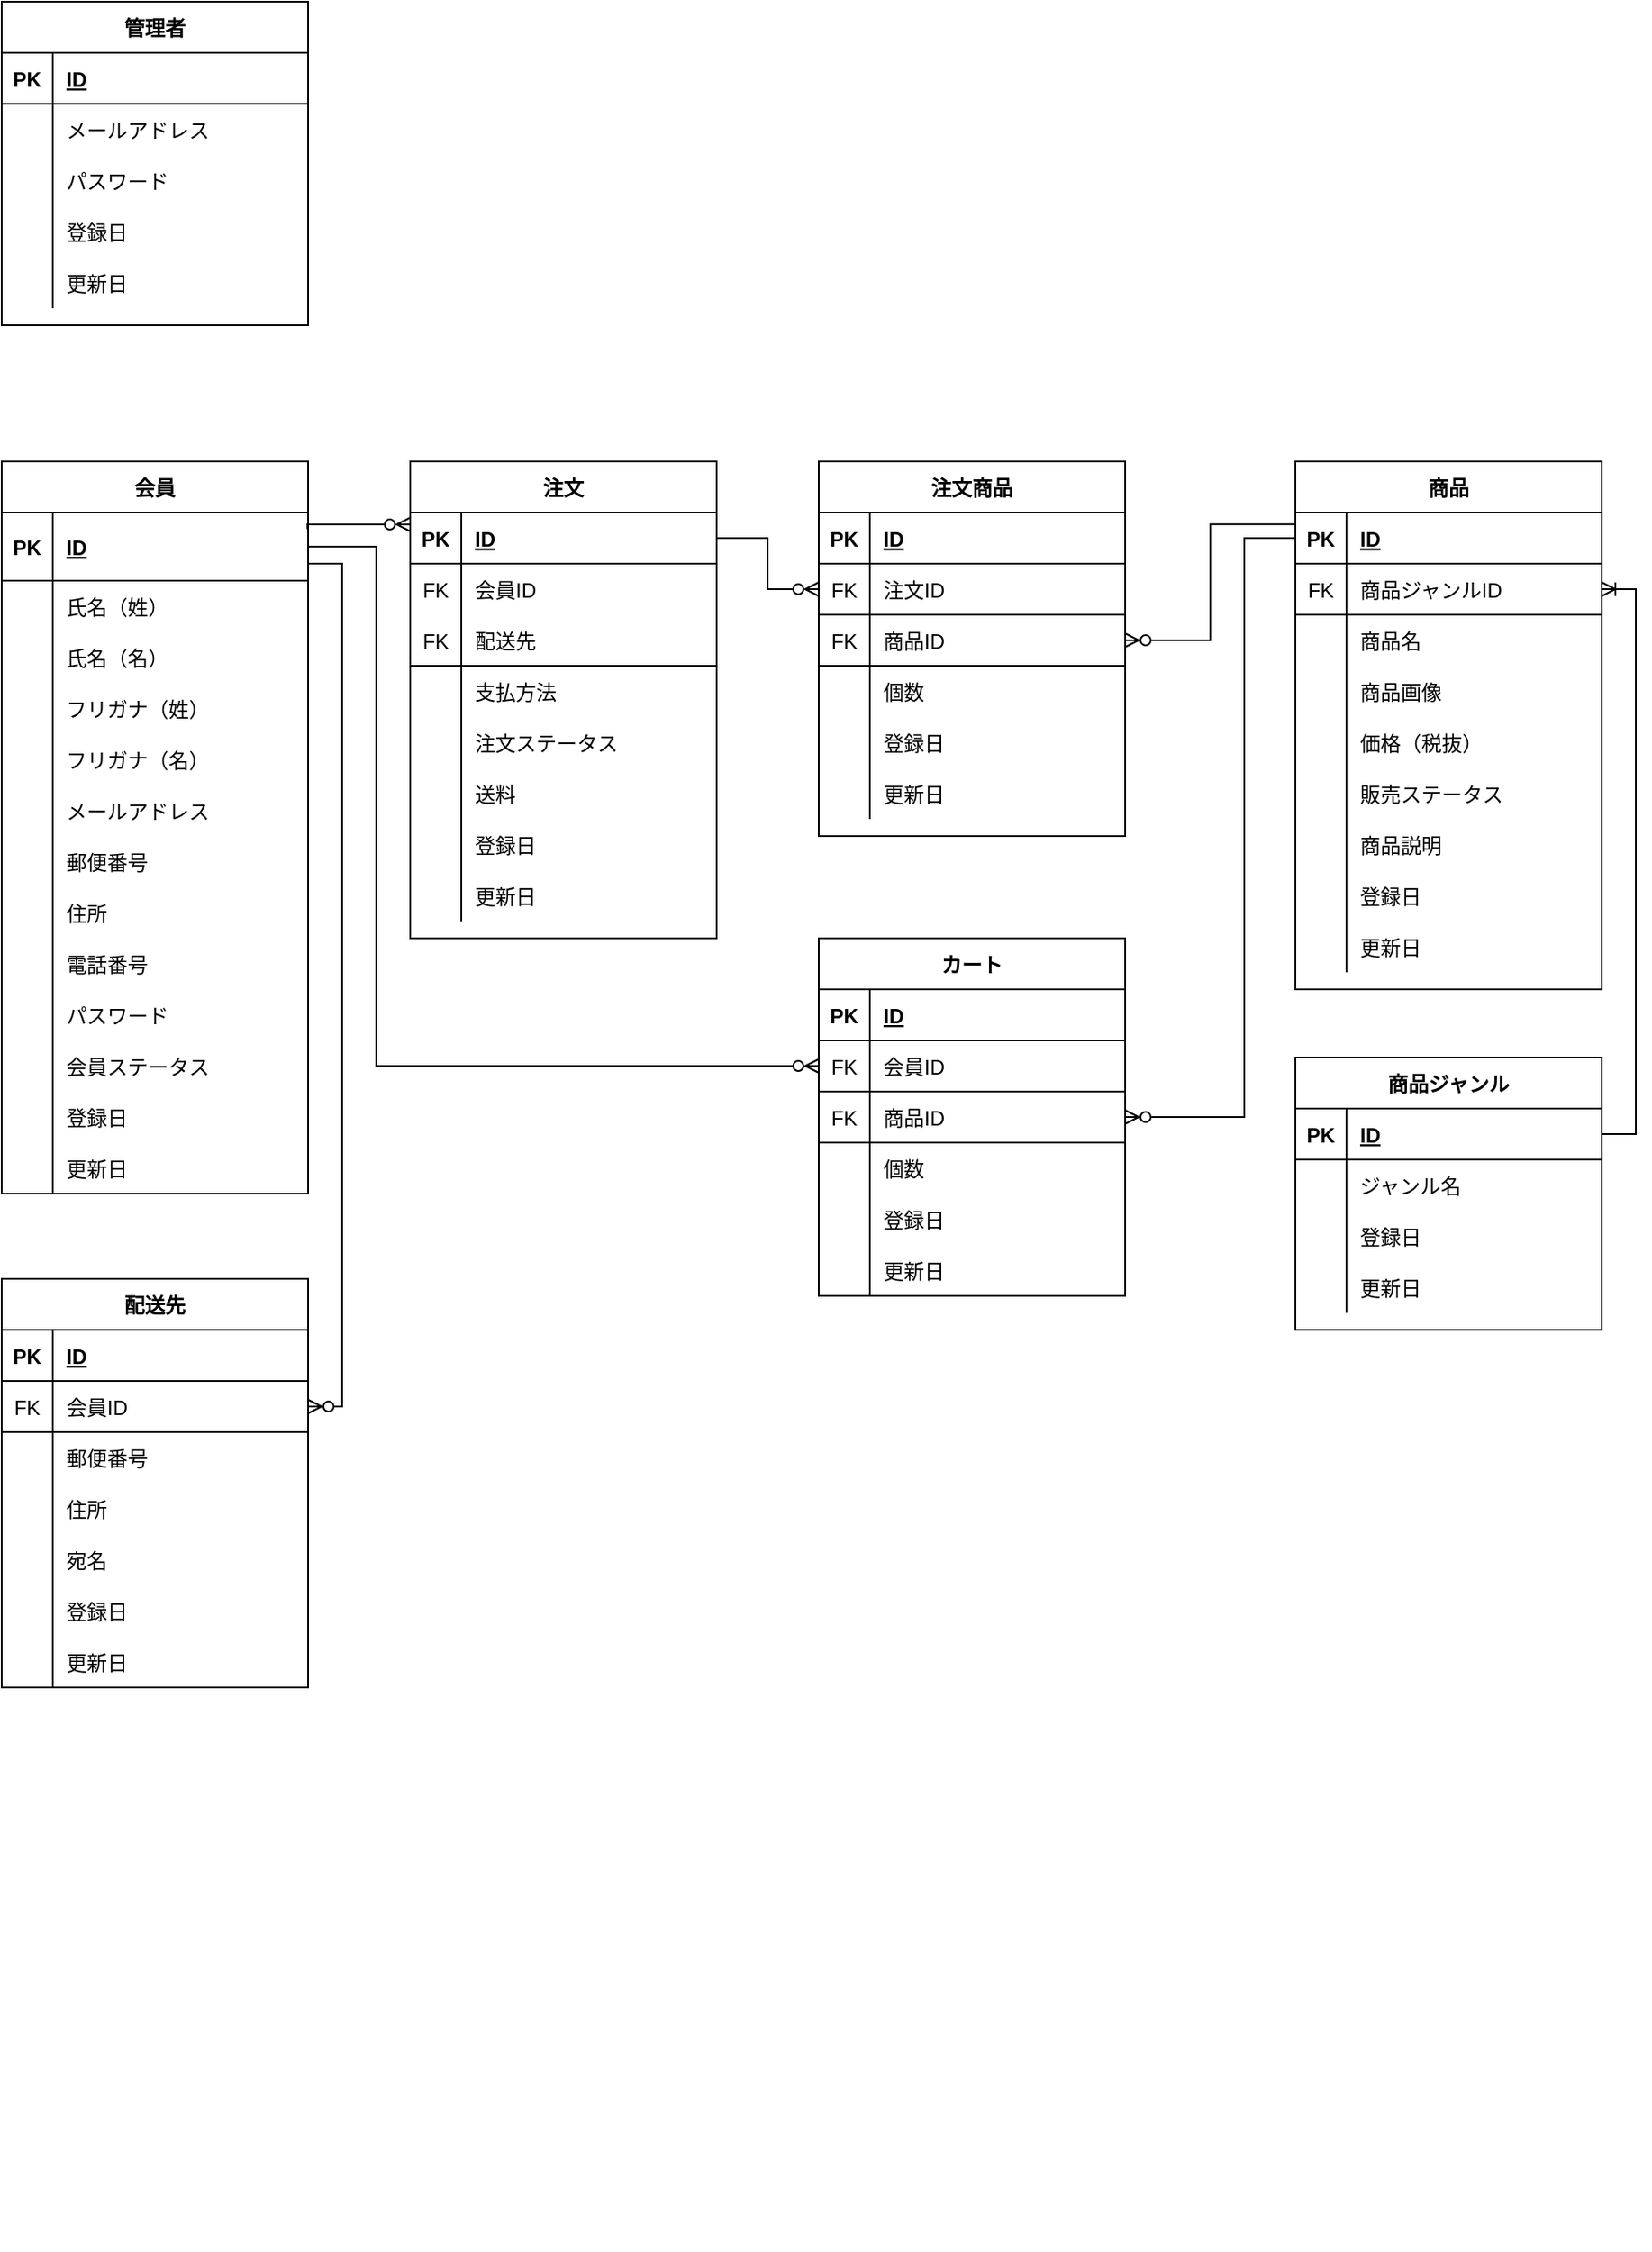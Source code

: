 <mxfile version="15.5.9" type="github">
  <diagram id="s-6AklYmU-WOExjmD_eh" name="Page-1">
    <mxGraphModel dx="921" dy="2066" grid="1" gridSize="10" guides="1" tooltips="1" connect="1" arrows="1" fold="1" page="1" pageScale="1" pageWidth="850" pageHeight="1100" math="0" shadow="0">
      <root>
        <mxCell id="0" />
        <mxCell id="1" parent="0" />
        <mxCell id="WMB0pOAKdQEE_zOQRbUS-5" value="会員" style="shape=table;startSize=30;container=1;collapsible=1;childLayout=tableLayout;fixedRows=1;rowLines=0;fontStyle=1;align=center;resizeLast=1;" vertex="1" parent="1">
          <mxGeometry x="40" y="-800" width="180" height="430" as="geometry" />
        </mxCell>
        <mxCell id="WMB0pOAKdQEE_zOQRbUS-6" value="" style="shape=partialRectangle;collapsible=0;dropTarget=0;pointerEvents=0;fillColor=none;top=0;left=0;bottom=1;right=0;points=[[0,0.5],[1,0.5]];portConstraint=eastwest;" vertex="1" parent="WMB0pOAKdQEE_zOQRbUS-5">
          <mxGeometry y="30" width="180" height="40" as="geometry" />
        </mxCell>
        <mxCell id="WMB0pOAKdQEE_zOQRbUS-7" value="PK" style="shape=partialRectangle;connectable=0;fillColor=none;top=0;left=0;bottom=0;right=0;fontStyle=1;overflow=hidden;" vertex="1" parent="WMB0pOAKdQEE_zOQRbUS-6">
          <mxGeometry width="30" height="40" as="geometry">
            <mxRectangle width="30" height="40" as="alternateBounds" />
          </mxGeometry>
        </mxCell>
        <mxCell id="WMB0pOAKdQEE_zOQRbUS-8" value="ID" style="shape=partialRectangle;connectable=0;fillColor=none;top=0;left=0;bottom=0;right=0;align=left;spacingLeft=6;fontStyle=5;overflow=hidden;" vertex="1" parent="WMB0pOAKdQEE_zOQRbUS-6">
          <mxGeometry x="30" width="150" height="40" as="geometry">
            <mxRectangle width="150" height="40" as="alternateBounds" />
          </mxGeometry>
        </mxCell>
        <mxCell id="WMB0pOAKdQEE_zOQRbUS-9" value="" style="shape=partialRectangle;collapsible=0;dropTarget=0;pointerEvents=0;fillColor=none;top=0;left=0;bottom=0;right=0;points=[[0,0.5],[1,0.5]];portConstraint=eastwest;" vertex="1" parent="WMB0pOAKdQEE_zOQRbUS-5">
          <mxGeometry y="70" width="180" height="30" as="geometry" />
        </mxCell>
        <mxCell id="WMB0pOAKdQEE_zOQRbUS-10" value="" style="shape=partialRectangle;connectable=0;fillColor=none;top=0;left=0;bottom=0;right=0;editable=1;overflow=hidden;" vertex="1" parent="WMB0pOAKdQEE_zOQRbUS-9">
          <mxGeometry width="30" height="30" as="geometry">
            <mxRectangle width="30" height="30" as="alternateBounds" />
          </mxGeometry>
        </mxCell>
        <mxCell id="WMB0pOAKdQEE_zOQRbUS-11" value="氏名（姓）" style="shape=partialRectangle;connectable=0;fillColor=none;top=0;left=0;bottom=0;right=0;align=left;spacingLeft=6;overflow=hidden;" vertex="1" parent="WMB0pOAKdQEE_zOQRbUS-9">
          <mxGeometry x="30" width="150" height="30" as="geometry">
            <mxRectangle width="150" height="30" as="alternateBounds" />
          </mxGeometry>
        </mxCell>
        <mxCell id="WMB0pOAKdQEE_zOQRbUS-12" value="" style="shape=partialRectangle;collapsible=0;dropTarget=0;pointerEvents=0;fillColor=none;top=0;left=0;bottom=0;right=0;points=[[0,0.5],[1,0.5]];portConstraint=eastwest;" vertex="1" parent="WMB0pOAKdQEE_zOQRbUS-5">
          <mxGeometry y="100" width="180" height="30" as="geometry" />
        </mxCell>
        <mxCell id="WMB0pOAKdQEE_zOQRbUS-13" value="" style="shape=partialRectangle;connectable=0;fillColor=none;top=0;left=0;bottom=0;right=0;editable=1;overflow=hidden;" vertex="1" parent="WMB0pOAKdQEE_zOQRbUS-12">
          <mxGeometry width="30" height="30" as="geometry">
            <mxRectangle width="30" height="30" as="alternateBounds" />
          </mxGeometry>
        </mxCell>
        <mxCell id="WMB0pOAKdQEE_zOQRbUS-14" value="氏名（名）" style="shape=partialRectangle;connectable=0;fillColor=none;top=0;left=0;bottom=0;right=0;align=left;spacingLeft=6;overflow=hidden;" vertex="1" parent="WMB0pOAKdQEE_zOQRbUS-12">
          <mxGeometry x="30" width="150" height="30" as="geometry">
            <mxRectangle width="150" height="30" as="alternateBounds" />
          </mxGeometry>
        </mxCell>
        <mxCell id="WMB0pOAKdQEE_zOQRbUS-15" value="" style="shape=partialRectangle;collapsible=0;dropTarget=0;pointerEvents=0;fillColor=none;top=0;left=0;bottom=0;right=0;points=[[0,0.5],[1,0.5]];portConstraint=eastwest;" vertex="1" parent="WMB0pOAKdQEE_zOQRbUS-5">
          <mxGeometry y="130" width="180" height="30" as="geometry" />
        </mxCell>
        <mxCell id="WMB0pOAKdQEE_zOQRbUS-16" value="" style="shape=partialRectangle;connectable=0;fillColor=none;top=0;left=0;bottom=0;right=0;editable=1;overflow=hidden;" vertex="1" parent="WMB0pOAKdQEE_zOQRbUS-15">
          <mxGeometry width="30" height="30" as="geometry">
            <mxRectangle width="30" height="30" as="alternateBounds" />
          </mxGeometry>
        </mxCell>
        <mxCell id="WMB0pOAKdQEE_zOQRbUS-17" value="フリガナ（姓）" style="shape=partialRectangle;connectable=0;fillColor=none;top=0;left=0;bottom=0;right=0;align=left;spacingLeft=6;overflow=hidden;" vertex="1" parent="WMB0pOAKdQEE_zOQRbUS-15">
          <mxGeometry x="30" width="150" height="30" as="geometry">
            <mxRectangle width="150" height="30" as="alternateBounds" />
          </mxGeometry>
        </mxCell>
        <mxCell id="WMB0pOAKdQEE_zOQRbUS-329" value="" style="shape=partialRectangle;collapsible=0;dropTarget=0;pointerEvents=0;fillColor=none;top=0;left=0;bottom=0;right=0;points=[[0,0.5],[1,0.5]];portConstraint=eastwest;" vertex="1" parent="WMB0pOAKdQEE_zOQRbUS-5">
          <mxGeometry y="160" width="180" height="30" as="geometry" />
        </mxCell>
        <mxCell id="WMB0pOAKdQEE_zOQRbUS-330" value="" style="shape=partialRectangle;connectable=0;fillColor=none;top=0;left=0;bottom=0;right=0;editable=1;overflow=hidden;" vertex="1" parent="WMB0pOAKdQEE_zOQRbUS-329">
          <mxGeometry width="30" height="30" as="geometry">
            <mxRectangle width="30" height="30" as="alternateBounds" />
          </mxGeometry>
        </mxCell>
        <mxCell id="WMB0pOAKdQEE_zOQRbUS-331" value="フリガナ（名）" style="shape=partialRectangle;connectable=0;fillColor=none;top=0;left=0;bottom=0;right=0;align=left;spacingLeft=6;overflow=hidden;" vertex="1" parent="WMB0pOAKdQEE_zOQRbUS-329">
          <mxGeometry x="30" width="150" height="30" as="geometry">
            <mxRectangle width="150" height="30" as="alternateBounds" />
          </mxGeometry>
        </mxCell>
        <mxCell id="WMB0pOAKdQEE_zOQRbUS-132" value="" style="shape=partialRectangle;collapsible=0;dropTarget=0;pointerEvents=0;fillColor=none;top=0;left=0;bottom=0;right=0;points=[[0,0.5],[1,0.5]];portConstraint=eastwest;" vertex="1" parent="WMB0pOAKdQEE_zOQRbUS-5">
          <mxGeometry y="190" width="180" height="30" as="geometry" />
        </mxCell>
        <mxCell id="WMB0pOAKdQEE_zOQRbUS-133" value="" style="shape=partialRectangle;connectable=0;fillColor=none;top=0;left=0;bottom=0;right=0;editable=1;overflow=hidden;" vertex="1" parent="WMB0pOAKdQEE_zOQRbUS-132">
          <mxGeometry width="30" height="30" as="geometry">
            <mxRectangle width="30" height="30" as="alternateBounds" />
          </mxGeometry>
        </mxCell>
        <mxCell id="WMB0pOAKdQEE_zOQRbUS-134" value="メールアドレス" style="shape=partialRectangle;connectable=0;fillColor=none;top=0;left=0;bottom=0;right=0;align=left;spacingLeft=6;overflow=hidden;" vertex="1" parent="WMB0pOAKdQEE_zOQRbUS-132">
          <mxGeometry x="30" width="150" height="30" as="geometry">
            <mxRectangle width="150" height="30" as="alternateBounds" />
          </mxGeometry>
        </mxCell>
        <mxCell id="WMB0pOAKdQEE_zOQRbUS-136" value="" style="shape=partialRectangle;collapsible=0;dropTarget=0;pointerEvents=0;fillColor=none;top=0;left=0;bottom=0;right=0;points=[[0,0.5],[1,0.5]];portConstraint=eastwest;" vertex="1" parent="WMB0pOAKdQEE_zOQRbUS-5">
          <mxGeometry y="220" width="180" height="30" as="geometry" />
        </mxCell>
        <mxCell id="WMB0pOAKdQEE_zOQRbUS-137" value="" style="shape=partialRectangle;connectable=0;fillColor=none;top=0;left=0;bottom=0;right=0;editable=1;overflow=hidden;" vertex="1" parent="WMB0pOAKdQEE_zOQRbUS-136">
          <mxGeometry width="30" height="30" as="geometry">
            <mxRectangle width="30" height="30" as="alternateBounds" />
          </mxGeometry>
        </mxCell>
        <mxCell id="WMB0pOAKdQEE_zOQRbUS-138" value="郵便番号" style="shape=partialRectangle;connectable=0;fillColor=none;top=0;left=0;bottom=0;right=0;align=left;spacingLeft=6;overflow=hidden;" vertex="1" parent="WMB0pOAKdQEE_zOQRbUS-136">
          <mxGeometry x="30" width="150" height="30" as="geometry">
            <mxRectangle width="150" height="30" as="alternateBounds" />
          </mxGeometry>
        </mxCell>
        <mxCell id="WMB0pOAKdQEE_zOQRbUS-140" value="" style="shape=partialRectangle;collapsible=0;dropTarget=0;pointerEvents=0;fillColor=none;top=0;left=0;bottom=0;right=0;points=[[0,0.5],[1,0.5]];portConstraint=eastwest;" vertex="1" parent="WMB0pOAKdQEE_zOQRbUS-5">
          <mxGeometry y="250" width="180" height="30" as="geometry" />
        </mxCell>
        <mxCell id="WMB0pOAKdQEE_zOQRbUS-141" value="" style="shape=partialRectangle;connectable=0;fillColor=none;top=0;left=0;bottom=0;right=0;editable=1;overflow=hidden;" vertex="1" parent="WMB0pOAKdQEE_zOQRbUS-140">
          <mxGeometry width="30" height="30" as="geometry">
            <mxRectangle width="30" height="30" as="alternateBounds" />
          </mxGeometry>
        </mxCell>
        <mxCell id="WMB0pOAKdQEE_zOQRbUS-142" value="住所" style="shape=partialRectangle;connectable=0;fillColor=none;top=0;left=0;bottom=0;right=0;align=left;spacingLeft=6;overflow=hidden;" vertex="1" parent="WMB0pOAKdQEE_zOQRbUS-140">
          <mxGeometry x="30" width="150" height="30" as="geometry">
            <mxRectangle width="150" height="30" as="alternateBounds" />
          </mxGeometry>
        </mxCell>
        <mxCell id="WMB0pOAKdQEE_zOQRbUS-144" value="" style="shape=partialRectangle;collapsible=0;dropTarget=0;pointerEvents=0;fillColor=none;top=0;left=0;bottom=0;right=0;points=[[0,0.5],[1,0.5]];portConstraint=eastwest;" vertex="1" parent="WMB0pOAKdQEE_zOQRbUS-5">
          <mxGeometry y="280" width="180" height="30" as="geometry" />
        </mxCell>
        <mxCell id="WMB0pOAKdQEE_zOQRbUS-145" value="" style="shape=partialRectangle;connectable=0;fillColor=none;top=0;left=0;bottom=0;right=0;editable=1;overflow=hidden;" vertex="1" parent="WMB0pOAKdQEE_zOQRbUS-144">
          <mxGeometry width="30" height="30" as="geometry">
            <mxRectangle width="30" height="30" as="alternateBounds" />
          </mxGeometry>
        </mxCell>
        <mxCell id="WMB0pOAKdQEE_zOQRbUS-146" value="電話番号" style="shape=partialRectangle;connectable=0;fillColor=none;top=0;left=0;bottom=0;right=0;align=left;spacingLeft=6;overflow=hidden;" vertex="1" parent="WMB0pOAKdQEE_zOQRbUS-144">
          <mxGeometry x="30" width="150" height="30" as="geometry">
            <mxRectangle width="150" height="30" as="alternateBounds" />
          </mxGeometry>
        </mxCell>
        <mxCell id="WMB0pOAKdQEE_zOQRbUS-262" value="" style="shape=partialRectangle;collapsible=0;dropTarget=0;pointerEvents=0;fillColor=none;top=0;left=0;bottom=0;right=0;points=[[0,0.5],[1,0.5]];portConstraint=eastwest;" vertex="1" parent="WMB0pOAKdQEE_zOQRbUS-5">
          <mxGeometry y="310" width="180" height="30" as="geometry" />
        </mxCell>
        <mxCell id="WMB0pOAKdQEE_zOQRbUS-263" value="" style="shape=partialRectangle;connectable=0;fillColor=none;top=0;left=0;bottom=0;right=0;editable=1;overflow=hidden;" vertex="1" parent="WMB0pOAKdQEE_zOQRbUS-262">
          <mxGeometry width="30" height="30" as="geometry">
            <mxRectangle width="30" height="30" as="alternateBounds" />
          </mxGeometry>
        </mxCell>
        <mxCell id="WMB0pOAKdQEE_zOQRbUS-264" value="パスワード" style="shape=partialRectangle;connectable=0;fillColor=none;top=0;left=0;bottom=0;right=0;align=left;spacingLeft=6;overflow=hidden;" vertex="1" parent="WMB0pOAKdQEE_zOQRbUS-262">
          <mxGeometry x="30" width="150" height="30" as="geometry">
            <mxRectangle width="150" height="30" as="alternateBounds" />
          </mxGeometry>
        </mxCell>
        <mxCell id="WMB0pOAKdQEE_zOQRbUS-266" value="" style="shape=partialRectangle;collapsible=0;dropTarget=0;pointerEvents=0;fillColor=none;top=0;left=0;bottom=0;right=0;points=[[0,0.5],[1,0.5]];portConstraint=eastwest;" vertex="1" parent="WMB0pOAKdQEE_zOQRbUS-5">
          <mxGeometry y="340" width="180" height="30" as="geometry" />
        </mxCell>
        <mxCell id="WMB0pOAKdQEE_zOQRbUS-267" value="" style="shape=partialRectangle;connectable=0;fillColor=none;top=0;left=0;bottom=0;right=0;editable=1;overflow=hidden;" vertex="1" parent="WMB0pOAKdQEE_zOQRbUS-266">
          <mxGeometry width="30" height="30" as="geometry">
            <mxRectangle width="30" height="30" as="alternateBounds" />
          </mxGeometry>
        </mxCell>
        <mxCell id="WMB0pOAKdQEE_zOQRbUS-268" value="会員ステータス" style="shape=partialRectangle;connectable=0;fillColor=none;top=0;left=0;bottom=0;right=0;align=left;spacingLeft=6;overflow=hidden;" vertex="1" parent="WMB0pOAKdQEE_zOQRbUS-266">
          <mxGeometry x="30" width="150" height="30" as="geometry">
            <mxRectangle width="150" height="30" as="alternateBounds" />
          </mxGeometry>
        </mxCell>
        <mxCell id="WMB0pOAKdQEE_zOQRbUS-270" value="" style="shape=partialRectangle;collapsible=0;dropTarget=0;pointerEvents=0;fillColor=none;top=0;left=0;bottom=0;right=0;points=[[0,0.5],[1,0.5]];portConstraint=eastwest;" vertex="1" parent="WMB0pOAKdQEE_zOQRbUS-5">
          <mxGeometry y="370" width="180" height="30" as="geometry" />
        </mxCell>
        <mxCell id="WMB0pOAKdQEE_zOQRbUS-271" value="" style="shape=partialRectangle;connectable=0;fillColor=none;top=0;left=0;bottom=0;right=0;editable=1;overflow=hidden;" vertex="1" parent="WMB0pOAKdQEE_zOQRbUS-270">
          <mxGeometry width="30" height="30" as="geometry">
            <mxRectangle width="30" height="30" as="alternateBounds" />
          </mxGeometry>
        </mxCell>
        <mxCell id="WMB0pOAKdQEE_zOQRbUS-272" value="登録日" style="shape=partialRectangle;connectable=0;fillColor=none;top=0;left=0;bottom=0;right=0;align=left;spacingLeft=6;overflow=hidden;" vertex="1" parent="WMB0pOAKdQEE_zOQRbUS-270">
          <mxGeometry x="30" width="150" height="30" as="geometry">
            <mxRectangle width="150" height="30" as="alternateBounds" />
          </mxGeometry>
        </mxCell>
        <mxCell id="WMB0pOAKdQEE_zOQRbUS-274" value="" style="shape=partialRectangle;collapsible=0;dropTarget=0;pointerEvents=0;fillColor=none;top=0;left=0;bottom=0;right=0;points=[[0,0.5],[1,0.5]];portConstraint=eastwest;" vertex="1" parent="WMB0pOAKdQEE_zOQRbUS-5">
          <mxGeometry y="400" width="180" height="30" as="geometry" />
        </mxCell>
        <mxCell id="WMB0pOAKdQEE_zOQRbUS-275" value="" style="shape=partialRectangle;connectable=0;fillColor=none;top=0;left=0;bottom=0;right=0;editable=1;overflow=hidden;" vertex="1" parent="WMB0pOAKdQEE_zOQRbUS-274">
          <mxGeometry width="30" height="30" as="geometry">
            <mxRectangle width="30" height="30" as="alternateBounds" />
          </mxGeometry>
        </mxCell>
        <mxCell id="WMB0pOAKdQEE_zOQRbUS-276" value="更新日" style="shape=partialRectangle;connectable=0;fillColor=none;top=0;left=0;bottom=0;right=0;align=left;spacingLeft=6;overflow=hidden;" vertex="1" parent="WMB0pOAKdQEE_zOQRbUS-274">
          <mxGeometry x="30" width="150" height="30" as="geometry">
            <mxRectangle width="150" height="30" as="alternateBounds" />
          </mxGeometry>
        </mxCell>
        <mxCell id="WMB0pOAKdQEE_zOQRbUS-22" value="商品" style="shape=table;startSize=30;container=1;collapsible=1;childLayout=tableLayout;fixedRows=1;rowLines=0;fontStyle=1;align=center;resizeLast=1;" vertex="1" parent="1">
          <mxGeometry x="800" y="-800" width="180" height="310" as="geometry" />
        </mxCell>
        <mxCell id="WMB0pOAKdQEE_zOQRbUS-23" value="" style="shape=partialRectangle;collapsible=0;dropTarget=0;pointerEvents=0;fillColor=none;top=0;left=0;bottom=1;right=0;points=[[0,0.5],[1,0.5]];portConstraint=eastwest;" vertex="1" parent="WMB0pOAKdQEE_zOQRbUS-22">
          <mxGeometry y="30" width="180" height="30" as="geometry" />
        </mxCell>
        <mxCell id="WMB0pOAKdQEE_zOQRbUS-24" value="PK" style="shape=partialRectangle;connectable=0;fillColor=none;top=0;left=0;bottom=0;right=0;fontStyle=1;overflow=hidden;" vertex="1" parent="WMB0pOAKdQEE_zOQRbUS-23">
          <mxGeometry width="30" height="30" as="geometry">
            <mxRectangle width="30" height="30" as="alternateBounds" />
          </mxGeometry>
        </mxCell>
        <mxCell id="WMB0pOAKdQEE_zOQRbUS-25" value="ID" style="shape=partialRectangle;connectable=0;fillColor=none;top=0;left=0;bottom=0;right=0;align=left;spacingLeft=6;fontStyle=5;overflow=hidden;" vertex="1" parent="WMB0pOAKdQEE_zOQRbUS-23">
          <mxGeometry x="30" width="150" height="30" as="geometry">
            <mxRectangle width="150" height="30" as="alternateBounds" />
          </mxGeometry>
        </mxCell>
        <mxCell id="WMB0pOAKdQEE_zOQRbUS-32" value="" style="shape=partialRectangle;collapsible=0;dropTarget=0;pointerEvents=0;fillColor=none;top=0;left=0;bottom=1;right=0;points=[[0,0.5],[1,0.5]];portConstraint=eastwest;" vertex="1" parent="WMB0pOAKdQEE_zOQRbUS-22">
          <mxGeometry y="60" width="180" height="30" as="geometry" />
        </mxCell>
        <mxCell id="WMB0pOAKdQEE_zOQRbUS-33" value="FK" style="shape=partialRectangle;connectable=0;fillColor=none;top=0;left=0;bottom=0;right=0;editable=1;overflow=hidden;" vertex="1" parent="WMB0pOAKdQEE_zOQRbUS-32">
          <mxGeometry width="30" height="30" as="geometry">
            <mxRectangle width="30" height="30" as="alternateBounds" />
          </mxGeometry>
        </mxCell>
        <mxCell id="WMB0pOAKdQEE_zOQRbUS-34" value="商品ジャンルID" style="shape=partialRectangle;connectable=0;fillColor=none;top=0;left=0;bottom=0;right=0;align=left;spacingLeft=6;overflow=hidden;" vertex="1" parent="WMB0pOAKdQEE_zOQRbUS-32">
          <mxGeometry x="30" width="150" height="30" as="geometry">
            <mxRectangle width="150" height="30" as="alternateBounds" />
          </mxGeometry>
        </mxCell>
        <mxCell id="WMB0pOAKdQEE_zOQRbUS-26" value="" style="shape=partialRectangle;collapsible=0;dropTarget=0;pointerEvents=0;fillColor=none;top=0;left=0;bottom=0;right=0;points=[[0,0.5],[1,0.5]];portConstraint=eastwest;" vertex="1" parent="WMB0pOAKdQEE_zOQRbUS-22">
          <mxGeometry y="90" width="180" height="30" as="geometry" />
        </mxCell>
        <mxCell id="WMB0pOAKdQEE_zOQRbUS-27" value="" style="shape=partialRectangle;connectable=0;fillColor=none;top=0;left=0;bottom=0;right=0;editable=1;overflow=hidden;" vertex="1" parent="WMB0pOAKdQEE_zOQRbUS-26">
          <mxGeometry width="30" height="30" as="geometry">
            <mxRectangle width="30" height="30" as="alternateBounds" />
          </mxGeometry>
        </mxCell>
        <mxCell id="WMB0pOAKdQEE_zOQRbUS-28" value="商品名" style="shape=partialRectangle;connectable=0;fillColor=none;top=0;left=0;bottom=0;right=0;align=left;spacingLeft=6;overflow=hidden;" vertex="1" parent="WMB0pOAKdQEE_zOQRbUS-26">
          <mxGeometry x="30" width="150" height="30" as="geometry">
            <mxRectangle width="150" height="30" as="alternateBounds" />
          </mxGeometry>
        </mxCell>
        <mxCell id="WMB0pOAKdQEE_zOQRbUS-29" value="" style="shape=partialRectangle;collapsible=0;dropTarget=0;pointerEvents=0;fillColor=none;top=0;left=0;bottom=0;right=0;points=[[0,0.5],[1,0.5]];portConstraint=eastwest;" vertex="1" parent="WMB0pOAKdQEE_zOQRbUS-22">
          <mxGeometry y="120" width="180" height="30" as="geometry" />
        </mxCell>
        <mxCell id="WMB0pOAKdQEE_zOQRbUS-30" value="" style="shape=partialRectangle;connectable=0;fillColor=none;top=0;left=0;bottom=0;right=0;editable=1;overflow=hidden;" vertex="1" parent="WMB0pOAKdQEE_zOQRbUS-29">
          <mxGeometry width="30" height="30" as="geometry">
            <mxRectangle width="30" height="30" as="alternateBounds" />
          </mxGeometry>
        </mxCell>
        <mxCell id="WMB0pOAKdQEE_zOQRbUS-31" value="商品画像" style="shape=partialRectangle;connectable=0;fillColor=none;top=0;left=0;bottom=0;right=0;align=left;spacingLeft=6;overflow=hidden;" vertex="1" parent="WMB0pOAKdQEE_zOQRbUS-29">
          <mxGeometry x="30" width="150" height="30" as="geometry">
            <mxRectangle width="150" height="30" as="alternateBounds" />
          </mxGeometry>
        </mxCell>
        <mxCell id="WMB0pOAKdQEE_zOQRbUS-286" value="" style="shape=partialRectangle;collapsible=0;dropTarget=0;pointerEvents=0;fillColor=none;top=0;left=0;bottom=0;right=0;points=[[0,0.5],[1,0.5]];portConstraint=eastwest;" vertex="1" parent="WMB0pOAKdQEE_zOQRbUS-22">
          <mxGeometry y="150" width="180" height="30" as="geometry" />
        </mxCell>
        <mxCell id="WMB0pOAKdQEE_zOQRbUS-287" value="" style="shape=partialRectangle;connectable=0;fillColor=none;top=0;left=0;bottom=0;right=0;editable=1;overflow=hidden;" vertex="1" parent="WMB0pOAKdQEE_zOQRbUS-286">
          <mxGeometry width="30" height="30" as="geometry">
            <mxRectangle width="30" height="30" as="alternateBounds" />
          </mxGeometry>
        </mxCell>
        <mxCell id="WMB0pOAKdQEE_zOQRbUS-288" value="価格（税抜）" style="shape=partialRectangle;connectable=0;fillColor=none;top=0;left=0;bottom=0;right=0;align=left;spacingLeft=6;overflow=hidden;" vertex="1" parent="WMB0pOAKdQEE_zOQRbUS-286">
          <mxGeometry x="30" width="150" height="30" as="geometry">
            <mxRectangle width="150" height="30" as="alternateBounds" />
          </mxGeometry>
        </mxCell>
        <mxCell id="WMB0pOAKdQEE_zOQRbUS-282" value="" style="shape=partialRectangle;collapsible=0;dropTarget=0;pointerEvents=0;fillColor=none;top=0;left=0;bottom=0;right=0;points=[[0,0.5],[1,0.5]];portConstraint=eastwest;" vertex="1" parent="WMB0pOAKdQEE_zOQRbUS-22">
          <mxGeometry y="180" width="180" height="30" as="geometry" />
        </mxCell>
        <mxCell id="WMB0pOAKdQEE_zOQRbUS-283" value="" style="shape=partialRectangle;connectable=0;fillColor=none;top=0;left=0;bottom=0;right=0;editable=1;overflow=hidden;" vertex="1" parent="WMB0pOAKdQEE_zOQRbUS-282">
          <mxGeometry width="30" height="30" as="geometry">
            <mxRectangle width="30" height="30" as="alternateBounds" />
          </mxGeometry>
        </mxCell>
        <mxCell id="WMB0pOAKdQEE_zOQRbUS-284" value="販売ステータス" style="shape=partialRectangle;connectable=0;fillColor=none;top=0;left=0;bottom=0;right=0;align=left;spacingLeft=6;overflow=hidden;" vertex="1" parent="WMB0pOAKdQEE_zOQRbUS-282">
          <mxGeometry x="30" width="150" height="30" as="geometry">
            <mxRectangle width="150" height="30" as="alternateBounds" />
          </mxGeometry>
        </mxCell>
        <mxCell id="WMB0pOAKdQEE_zOQRbUS-290" value="" style="shape=partialRectangle;collapsible=0;dropTarget=0;pointerEvents=0;fillColor=none;top=0;left=0;bottom=0;right=0;points=[[0,0.5],[1,0.5]];portConstraint=eastwest;" vertex="1" parent="WMB0pOAKdQEE_zOQRbUS-22">
          <mxGeometry y="210" width="180" height="30" as="geometry" />
        </mxCell>
        <mxCell id="WMB0pOAKdQEE_zOQRbUS-291" value="" style="shape=partialRectangle;connectable=0;fillColor=none;top=0;left=0;bottom=0;right=0;editable=1;overflow=hidden;" vertex="1" parent="WMB0pOAKdQEE_zOQRbUS-290">
          <mxGeometry width="30" height="30" as="geometry">
            <mxRectangle width="30" height="30" as="alternateBounds" />
          </mxGeometry>
        </mxCell>
        <mxCell id="WMB0pOAKdQEE_zOQRbUS-292" value="商品説明" style="shape=partialRectangle;connectable=0;fillColor=none;top=0;left=0;bottom=0;right=0;align=left;spacingLeft=6;overflow=hidden;" vertex="1" parent="WMB0pOAKdQEE_zOQRbUS-290">
          <mxGeometry x="30" width="150" height="30" as="geometry">
            <mxRectangle width="150" height="30" as="alternateBounds" />
          </mxGeometry>
        </mxCell>
        <mxCell id="WMB0pOAKdQEE_zOQRbUS-294" value="" style="shape=partialRectangle;collapsible=0;dropTarget=0;pointerEvents=0;fillColor=none;top=0;left=0;bottom=0;right=0;points=[[0,0.5],[1,0.5]];portConstraint=eastwest;" vertex="1" parent="WMB0pOAKdQEE_zOQRbUS-22">
          <mxGeometry y="240" width="180" height="30" as="geometry" />
        </mxCell>
        <mxCell id="WMB0pOAKdQEE_zOQRbUS-295" value="" style="shape=partialRectangle;connectable=0;fillColor=none;top=0;left=0;bottom=0;right=0;editable=1;overflow=hidden;" vertex="1" parent="WMB0pOAKdQEE_zOQRbUS-294">
          <mxGeometry width="30" height="30" as="geometry">
            <mxRectangle width="30" height="30" as="alternateBounds" />
          </mxGeometry>
        </mxCell>
        <mxCell id="WMB0pOAKdQEE_zOQRbUS-296" value="登録日" style="shape=partialRectangle;connectable=0;fillColor=none;top=0;left=0;bottom=0;right=0;align=left;spacingLeft=6;overflow=hidden;" vertex="1" parent="WMB0pOAKdQEE_zOQRbUS-294">
          <mxGeometry x="30" width="150" height="30" as="geometry">
            <mxRectangle width="150" height="30" as="alternateBounds" />
          </mxGeometry>
        </mxCell>
        <mxCell id="WMB0pOAKdQEE_zOQRbUS-297" value="" style="shape=partialRectangle;collapsible=0;dropTarget=0;pointerEvents=0;fillColor=none;top=0;left=0;bottom=0;right=0;points=[[0,0.5],[1,0.5]];portConstraint=eastwest;" vertex="1" parent="WMB0pOAKdQEE_zOQRbUS-22">
          <mxGeometry y="270" width="180" height="30" as="geometry" />
        </mxCell>
        <mxCell id="WMB0pOAKdQEE_zOQRbUS-298" value="" style="shape=partialRectangle;connectable=0;fillColor=none;top=0;left=0;bottom=0;right=0;editable=1;overflow=hidden;" vertex="1" parent="WMB0pOAKdQEE_zOQRbUS-297">
          <mxGeometry width="30" height="30" as="geometry">
            <mxRectangle width="30" height="30" as="alternateBounds" />
          </mxGeometry>
        </mxCell>
        <mxCell id="WMB0pOAKdQEE_zOQRbUS-299" value="更新日" style="shape=partialRectangle;connectable=0;fillColor=none;top=0;left=0;bottom=0;right=0;align=left;spacingLeft=6;overflow=hidden;" vertex="1" parent="WMB0pOAKdQEE_zOQRbUS-297">
          <mxGeometry x="30" width="150" height="30" as="geometry">
            <mxRectangle width="150" height="30" as="alternateBounds" />
          </mxGeometry>
        </mxCell>
        <mxCell id="WMB0pOAKdQEE_zOQRbUS-344" value="" style="edgeStyle=orthogonalEdgeStyle;rounded=0;orthogonalLoop=1;jettySize=auto;html=1;endArrow=ERzeroToMany;endFill=0;entryX=0;entryY=0.5;entryDx=0;entryDy=0;exitX=1;exitY=0.5;exitDx=0;exitDy=0;" edge="1" parent="1" source="WMB0pOAKdQEE_zOQRbUS-36" target="WMB0pOAKdQEE_zOQRbUS-278">
          <mxGeometry relative="1" as="geometry" />
        </mxCell>
        <mxCell id="WMB0pOAKdQEE_zOQRbUS-35" value="注文" style="shape=table;startSize=30;container=1;collapsible=1;childLayout=tableLayout;fixedRows=1;rowLines=0;fontStyle=1;align=center;resizeLast=1;verticalAlign=middle;" vertex="1" parent="1">
          <mxGeometry x="280" y="-800" width="180" height="280" as="geometry" />
        </mxCell>
        <mxCell id="WMB0pOAKdQEE_zOQRbUS-36" value="" style="shape=partialRectangle;collapsible=0;dropTarget=0;pointerEvents=0;fillColor=none;top=0;left=0;bottom=1;right=0;points=[[0,0.5],[1,0.5]];portConstraint=eastwest;" vertex="1" parent="WMB0pOAKdQEE_zOQRbUS-35">
          <mxGeometry y="30" width="180" height="30" as="geometry" />
        </mxCell>
        <mxCell id="WMB0pOAKdQEE_zOQRbUS-37" value="PK" style="shape=partialRectangle;connectable=0;fillColor=none;top=0;left=0;bottom=0;right=0;fontStyle=1;overflow=hidden;" vertex="1" parent="WMB0pOAKdQEE_zOQRbUS-36">
          <mxGeometry width="30" height="30" as="geometry">
            <mxRectangle width="30" height="30" as="alternateBounds" />
          </mxGeometry>
        </mxCell>
        <mxCell id="WMB0pOAKdQEE_zOQRbUS-38" value="ID" style="shape=partialRectangle;connectable=0;fillColor=none;top=0;left=0;bottom=0;right=0;align=left;spacingLeft=6;fontStyle=5;overflow=hidden;" vertex="1" parent="WMB0pOAKdQEE_zOQRbUS-36">
          <mxGeometry x="30" width="150" height="30" as="geometry">
            <mxRectangle width="150" height="30" as="alternateBounds" />
          </mxGeometry>
        </mxCell>
        <mxCell id="WMB0pOAKdQEE_zOQRbUS-238" value="" style="shape=partialRectangle;collapsible=0;dropTarget=0;pointerEvents=0;fillColor=none;top=0;left=0;bottom=0;right=0;points=[[0,0.5],[1,0.5]];portConstraint=eastwest;" vertex="1" parent="WMB0pOAKdQEE_zOQRbUS-35">
          <mxGeometry y="60" width="180" height="30" as="geometry" />
        </mxCell>
        <mxCell id="WMB0pOAKdQEE_zOQRbUS-239" value="FK" style="shape=partialRectangle;connectable=0;fillColor=none;top=0;left=0;bottom=0;right=0;fontStyle=0;overflow=hidden;" vertex="1" parent="WMB0pOAKdQEE_zOQRbUS-238">
          <mxGeometry width="30" height="30" as="geometry">
            <mxRectangle width="30" height="30" as="alternateBounds" />
          </mxGeometry>
        </mxCell>
        <mxCell id="WMB0pOAKdQEE_zOQRbUS-240" value="会員ID" style="shape=partialRectangle;connectable=0;fillColor=none;top=0;left=0;bottom=0;right=0;align=left;spacingLeft=6;fontStyle=0;overflow=hidden;" vertex="1" parent="WMB0pOAKdQEE_zOQRbUS-238">
          <mxGeometry x="30" width="150" height="30" as="geometry">
            <mxRectangle width="150" height="30" as="alternateBounds" />
          </mxGeometry>
        </mxCell>
        <mxCell id="WMB0pOAKdQEE_zOQRbUS-363" value="" style="shape=partialRectangle;collapsible=0;dropTarget=0;pointerEvents=0;fillColor=none;top=0;left=0;bottom=1;right=0;points=[[0,0.5],[1,0.5]];portConstraint=eastwest;verticalAlign=middle;" vertex="1" parent="WMB0pOAKdQEE_zOQRbUS-35">
          <mxGeometry y="90" width="180" height="30" as="geometry" />
        </mxCell>
        <mxCell id="WMB0pOAKdQEE_zOQRbUS-364" value="FK" style="shape=partialRectangle;connectable=0;fillColor=none;top=0;left=0;bottom=0;right=0;editable=1;overflow=hidden;verticalAlign=middle;" vertex="1" parent="WMB0pOAKdQEE_zOQRbUS-363">
          <mxGeometry width="30" height="30" as="geometry">
            <mxRectangle width="30" height="30" as="alternateBounds" />
          </mxGeometry>
        </mxCell>
        <mxCell id="WMB0pOAKdQEE_zOQRbUS-365" value="配送先" style="shape=partialRectangle;connectable=0;fillColor=none;top=0;left=0;bottom=0;right=0;align=left;spacingLeft=6;overflow=hidden;" vertex="1" parent="WMB0pOAKdQEE_zOQRbUS-363">
          <mxGeometry x="30" width="150" height="30" as="geometry">
            <mxRectangle width="150" height="30" as="alternateBounds" />
          </mxGeometry>
        </mxCell>
        <mxCell id="WMB0pOAKdQEE_zOQRbUS-39" value="" style="shape=partialRectangle;collapsible=0;dropTarget=0;pointerEvents=0;fillColor=none;top=0;left=0;bottom=0;right=0;points=[[0,0.5],[1,0.5]];portConstraint=eastwest;" vertex="1" parent="WMB0pOAKdQEE_zOQRbUS-35">
          <mxGeometry y="120" width="180" height="30" as="geometry" />
        </mxCell>
        <mxCell id="WMB0pOAKdQEE_zOQRbUS-40" value="" style="shape=partialRectangle;connectable=0;fillColor=none;top=0;left=0;bottom=0;right=0;editable=1;overflow=hidden;" vertex="1" parent="WMB0pOAKdQEE_zOQRbUS-39">
          <mxGeometry width="30" height="30" as="geometry">
            <mxRectangle width="30" height="30" as="alternateBounds" />
          </mxGeometry>
        </mxCell>
        <mxCell id="WMB0pOAKdQEE_zOQRbUS-41" value="支払方法" style="shape=partialRectangle;connectable=0;fillColor=none;top=0;left=0;bottom=0;right=0;align=left;spacingLeft=6;overflow=hidden;" vertex="1" parent="WMB0pOAKdQEE_zOQRbUS-39">
          <mxGeometry x="30" width="150" height="30" as="geometry">
            <mxRectangle width="150" height="30" as="alternateBounds" />
          </mxGeometry>
        </mxCell>
        <mxCell id="WMB0pOAKdQEE_zOQRbUS-42" value="" style="shape=partialRectangle;collapsible=0;dropTarget=0;pointerEvents=0;fillColor=none;top=0;left=0;bottom=0;right=0;points=[[0,0.5],[1,0.5]];portConstraint=eastwest;" vertex="1" parent="WMB0pOAKdQEE_zOQRbUS-35">
          <mxGeometry y="150" width="180" height="30" as="geometry" />
        </mxCell>
        <mxCell id="WMB0pOAKdQEE_zOQRbUS-43" value="" style="shape=partialRectangle;connectable=0;fillColor=none;top=0;left=0;bottom=0;right=0;editable=1;overflow=hidden;" vertex="1" parent="WMB0pOAKdQEE_zOQRbUS-42">
          <mxGeometry width="30" height="30" as="geometry">
            <mxRectangle width="30" height="30" as="alternateBounds" />
          </mxGeometry>
        </mxCell>
        <mxCell id="WMB0pOAKdQEE_zOQRbUS-44" value="注文ステータス" style="shape=partialRectangle;connectable=0;fillColor=none;top=0;left=0;bottom=0;right=0;align=left;spacingLeft=6;overflow=hidden;" vertex="1" parent="WMB0pOAKdQEE_zOQRbUS-42">
          <mxGeometry x="30" width="150" height="30" as="geometry">
            <mxRectangle width="150" height="30" as="alternateBounds" />
          </mxGeometry>
        </mxCell>
        <mxCell id="WMB0pOAKdQEE_zOQRbUS-201" value="" style="shape=partialRectangle;collapsible=0;dropTarget=0;pointerEvents=0;fillColor=none;top=0;left=0;bottom=0;right=0;points=[[0,0.5],[1,0.5]];portConstraint=eastwest;" vertex="1" parent="WMB0pOAKdQEE_zOQRbUS-35">
          <mxGeometry y="180" width="180" height="30" as="geometry" />
        </mxCell>
        <mxCell id="WMB0pOAKdQEE_zOQRbUS-202" value="" style="shape=partialRectangle;connectable=0;fillColor=none;top=0;left=0;bottom=0;right=0;editable=1;overflow=hidden;" vertex="1" parent="WMB0pOAKdQEE_zOQRbUS-201">
          <mxGeometry width="30" height="30" as="geometry">
            <mxRectangle width="30" height="30" as="alternateBounds" />
          </mxGeometry>
        </mxCell>
        <mxCell id="WMB0pOAKdQEE_zOQRbUS-203" value="送料" style="shape=partialRectangle;connectable=0;fillColor=none;top=0;left=0;bottom=0;right=0;align=left;spacingLeft=6;overflow=hidden;" vertex="1" parent="WMB0pOAKdQEE_zOQRbUS-201">
          <mxGeometry x="30" width="150" height="30" as="geometry">
            <mxRectangle width="150" height="30" as="alternateBounds" />
          </mxGeometry>
        </mxCell>
        <mxCell id="WMB0pOAKdQEE_zOQRbUS-45" value="" style="shape=partialRectangle;collapsible=0;dropTarget=0;pointerEvents=0;fillColor=none;top=0;left=0;bottom=0;right=0;points=[[0,0.5],[1,0.5]];portConstraint=eastwest;" vertex="1" parent="WMB0pOAKdQEE_zOQRbUS-35">
          <mxGeometry y="210" width="180" height="30" as="geometry" />
        </mxCell>
        <mxCell id="WMB0pOAKdQEE_zOQRbUS-46" value="" style="shape=partialRectangle;connectable=0;fillColor=none;top=0;left=0;bottom=0;right=0;editable=1;overflow=hidden;" vertex="1" parent="WMB0pOAKdQEE_zOQRbUS-45">
          <mxGeometry width="30" height="30" as="geometry">
            <mxRectangle width="30" height="30" as="alternateBounds" />
          </mxGeometry>
        </mxCell>
        <mxCell id="WMB0pOAKdQEE_zOQRbUS-47" value="登録日" style="shape=partialRectangle;connectable=0;fillColor=none;top=0;left=0;bottom=0;right=0;align=left;spacingLeft=6;overflow=hidden;" vertex="1" parent="WMB0pOAKdQEE_zOQRbUS-45">
          <mxGeometry x="30" width="150" height="30" as="geometry">
            <mxRectangle width="150" height="30" as="alternateBounds" />
          </mxGeometry>
        </mxCell>
        <mxCell id="WMB0pOAKdQEE_zOQRbUS-351" value="" style="shape=partialRectangle;collapsible=0;dropTarget=0;pointerEvents=0;fillColor=none;top=0;left=0;bottom=0;right=0;points=[[0,0.5],[1,0.5]];portConstraint=eastwest;verticalAlign=middle;" vertex="1" parent="WMB0pOAKdQEE_zOQRbUS-35">
          <mxGeometry y="240" width="180" height="30" as="geometry" />
        </mxCell>
        <mxCell id="WMB0pOAKdQEE_zOQRbUS-352" value="" style="shape=partialRectangle;connectable=0;fillColor=none;top=0;left=0;bottom=0;right=0;editable=1;overflow=hidden;verticalAlign=middle;" vertex="1" parent="WMB0pOAKdQEE_zOQRbUS-351">
          <mxGeometry width="30" height="30" as="geometry">
            <mxRectangle width="30" height="30" as="alternateBounds" />
          </mxGeometry>
        </mxCell>
        <mxCell id="WMB0pOAKdQEE_zOQRbUS-353" value="更新日" style="shape=partialRectangle;connectable=0;fillColor=none;top=0;left=0;bottom=0;right=0;align=left;spacingLeft=6;overflow=hidden;" vertex="1" parent="WMB0pOAKdQEE_zOQRbUS-351">
          <mxGeometry x="30" width="150" height="30" as="geometry">
            <mxRectangle width="150" height="30" as="alternateBounds" />
          </mxGeometry>
        </mxCell>
        <mxCell id="WMB0pOAKdQEE_zOQRbUS-49" value="配送先" style="shape=table;startSize=30;container=1;collapsible=1;childLayout=tableLayout;fixedRows=1;rowLines=0;fontStyle=1;align=center;resizeLast=1;" vertex="1" parent="1">
          <mxGeometry x="40" y="-320" width="180" height="240" as="geometry" />
        </mxCell>
        <mxCell id="WMB0pOAKdQEE_zOQRbUS-50" value="" style="shape=partialRectangle;collapsible=0;dropTarget=0;pointerEvents=0;fillColor=none;top=0;left=0;bottom=1;right=0;points=[[0,0.5],[1,0.5]];portConstraint=eastwest;" vertex="1" parent="WMB0pOAKdQEE_zOQRbUS-49">
          <mxGeometry y="30" width="180" height="30" as="geometry" />
        </mxCell>
        <mxCell id="WMB0pOAKdQEE_zOQRbUS-51" value="PK" style="shape=partialRectangle;connectable=0;fillColor=none;top=0;left=0;bottom=0;right=0;fontStyle=1;overflow=hidden;" vertex="1" parent="WMB0pOAKdQEE_zOQRbUS-50">
          <mxGeometry width="30" height="30" as="geometry">
            <mxRectangle width="30" height="30" as="alternateBounds" />
          </mxGeometry>
        </mxCell>
        <mxCell id="WMB0pOAKdQEE_zOQRbUS-52" value="ID" style="shape=partialRectangle;connectable=0;fillColor=none;top=0;left=0;bottom=0;right=0;align=left;spacingLeft=6;fontStyle=5;overflow=hidden;" vertex="1" parent="WMB0pOAKdQEE_zOQRbUS-50">
          <mxGeometry x="30" width="150" height="30" as="geometry">
            <mxRectangle width="150" height="30" as="alternateBounds" />
          </mxGeometry>
        </mxCell>
        <mxCell id="WMB0pOAKdQEE_zOQRbUS-374" value="" style="shape=partialRectangle;collapsible=0;dropTarget=0;pointerEvents=0;fillColor=none;top=0;left=0;bottom=1;right=0;points=[[0,0.5],[1,0.5]];portConstraint=eastwest;verticalAlign=middle;" vertex="1" parent="WMB0pOAKdQEE_zOQRbUS-49">
          <mxGeometry y="60" width="180" height="30" as="geometry" />
        </mxCell>
        <mxCell id="WMB0pOAKdQEE_zOQRbUS-375" value="FK" style="shape=partialRectangle;connectable=0;fillColor=none;top=0;left=0;bottom=0;right=0;fontStyle=0;overflow=hidden;verticalAlign=middle;" vertex="1" parent="WMB0pOAKdQEE_zOQRbUS-374">
          <mxGeometry width="30" height="30" as="geometry">
            <mxRectangle width="30" height="30" as="alternateBounds" />
          </mxGeometry>
        </mxCell>
        <mxCell id="WMB0pOAKdQEE_zOQRbUS-376" value="会員ID" style="shape=partialRectangle;connectable=0;fillColor=none;top=0;left=0;bottom=0;right=0;align=left;spacingLeft=6;fontStyle=0;overflow=hidden;" vertex="1" parent="WMB0pOAKdQEE_zOQRbUS-374">
          <mxGeometry x="30" width="150" height="30" as="geometry">
            <mxRectangle width="150" height="30" as="alternateBounds" />
          </mxGeometry>
        </mxCell>
        <mxCell id="WMB0pOAKdQEE_zOQRbUS-56" value="" style="shape=partialRectangle;collapsible=0;dropTarget=0;pointerEvents=0;fillColor=none;top=0;left=0;bottom=0;right=0;points=[[0,0.5],[1,0.5]];portConstraint=eastwest;" vertex="1" parent="WMB0pOAKdQEE_zOQRbUS-49">
          <mxGeometry y="90" width="180" height="30" as="geometry" />
        </mxCell>
        <mxCell id="WMB0pOAKdQEE_zOQRbUS-57" value="" style="shape=partialRectangle;connectable=0;fillColor=none;top=0;left=0;bottom=0;right=0;editable=1;overflow=hidden;" vertex="1" parent="WMB0pOAKdQEE_zOQRbUS-56">
          <mxGeometry width="30" height="30" as="geometry">
            <mxRectangle width="30" height="30" as="alternateBounds" />
          </mxGeometry>
        </mxCell>
        <mxCell id="WMB0pOAKdQEE_zOQRbUS-58" value="郵便番号" style="shape=partialRectangle;connectable=0;fillColor=none;top=0;left=0;bottom=0;right=0;align=left;spacingLeft=6;overflow=hidden;" vertex="1" parent="WMB0pOAKdQEE_zOQRbUS-56">
          <mxGeometry x="30" width="150" height="30" as="geometry">
            <mxRectangle width="150" height="30" as="alternateBounds" />
          </mxGeometry>
        </mxCell>
        <mxCell id="WMB0pOAKdQEE_zOQRbUS-53" value="" style="shape=partialRectangle;collapsible=0;dropTarget=0;pointerEvents=0;fillColor=none;top=0;left=0;bottom=0;right=0;points=[[0,0.5],[1,0.5]];portConstraint=eastwest;" vertex="1" parent="WMB0pOAKdQEE_zOQRbUS-49">
          <mxGeometry y="120" width="180" height="30" as="geometry" />
        </mxCell>
        <mxCell id="WMB0pOAKdQEE_zOQRbUS-54" value="" style="shape=partialRectangle;connectable=0;fillColor=none;top=0;left=0;bottom=0;right=0;editable=1;overflow=hidden;" vertex="1" parent="WMB0pOAKdQEE_zOQRbUS-53">
          <mxGeometry width="30" height="30" as="geometry">
            <mxRectangle width="30" height="30" as="alternateBounds" />
          </mxGeometry>
        </mxCell>
        <mxCell id="WMB0pOAKdQEE_zOQRbUS-55" value="住所" style="shape=partialRectangle;connectable=0;fillColor=none;top=0;left=0;bottom=0;right=0;align=left;spacingLeft=6;overflow=hidden;" vertex="1" parent="WMB0pOAKdQEE_zOQRbUS-53">
          <mxGeometry x="30" width="150" height="30" as="geometry">
            <mxRectangle width="150" height="30" as="alternateBounds" />
          </mxGeometry>
        </mxCell>
        <mxCell id="WMB0pOAKdQEE_zOQRbUS-59" value="" style="shape=partialRectangle;collapsible=0;dropTarget=0;pointerEvents=0;fillColor=none;top=0;left=0;bottom=0;right=0;points=[[0,0.5],[1,0.5]];portConstraint=eastwest;" vertex="1" parent="WMB0pOAKdQEE_zOQRbUS-49">
          <mxGeometry y="150" width="180" height="30" as="geometry" />
        </mxCell>
        <mxCell id="WMB0pOAKdQEE_zOQRbUS-60" value="" style="shape=partialRectangle;connectable=0;fillColor=none;top=0;left=0;bottom=0;right=0;editable=1;overflow=hidden;" vertex="1" parent="WMB0pOAKdQEE_zOQRbUS-59">
          <mxGeometry width="30" height="30" as="geometry">
            <mxRectangle width="30" height="30" as="alternateBounds" />
          </mxGeometry>
        </mxCell>
        <mxCell id="WMB0pOAKdQEE_zOQRbUS-61" value="宛名" style="shape=partialRectangle;connectable=0;fillColor=none;top=0;left=0;bottom=0;right=0;align=left;spacingLeft=6;overflow=hidden;" vertex="1" parent="WMB0pOAKdQEE_zOQRbUS-59">
          <mxGeometry x="30" width="150" height="30" as="geometry">
            <mxRectangle width="150" height="30" as="alternateBounds" />
          </mxGeometry>
        </mxCell>
        <mxCell id="WMB0pOAKdQEE_zOQRbUS-214" value="" style="shape=partialRectangle;collapsible=0;dropTarget=0;pointerEvents=0;fillColor=none;top=0;left=0;bottom=0;right=0;points=[[0,0.5],[1,0.5]];portConstraint=eastwest;" vertex="1" parent="WMB0pOAKdQEE_zOQRbUS-49">
          <mxGeometry y="180" width="180" height="30" as="geometry" />
        </mxCell>
        <mxCell id="WMB0pOAKdQEE_zOQRbUS-215" value="" style="shape=partialRectangle;connectable=0;fillColor=none;top=0;left=0;bottom=0;right=0;editable=1;overflow=hidden;" vertex="1" parent="WMB0pOAKdQEE_zOQRbUS-214">
          <mxGeometry width="30" height="30" as="geometry">
            <mxRectangle width="30" height="30" as="alternateBounds" />
          </mxGeometry>
        </mxCell>
        <mxCell id="WMB0pOAKdQEE_zOQRbUS-216" value="登録日" style="shape=partialRectangle;connectable=0;fillColor=none;top=0;left=0;bottom=0;right=0;align=left;spacingLeft=6;overflow=hidden;" vertex="1" parent="WMB0pOAKdQEE_zOQRbUS-214">
          <mxGeometry x="30" width="150" height="30" as="geometry">
            <mxRectangle width="150" height="30" as="alternateBounds" />
          </mxGeometry>
        </mxCell>
        <mxCell id="WMB0pOAKdQEE_zOQRbUS-254" value="" style="shape=partialRectangle;collapsible=0;dropTarget=0;pointerEvents=0;fillColor=none;top=0;left=0;bottom=0;right=0;points=[[0,0.5],[1,0.5]];portConstraint=eastwest;" vertex="1" parent="WMB0pOAKdQEE_zOQRbUS-49">
          <mxGeometry y="210" width="180" height="30" as="geometry" />
        </mxCell>
        <mxCell id="WMB0pOAKdQEE_zOQRbUS-255" value="" style="shape=partialRectangle;connectable=0;fillColor=none;top=0;left=0;bottom=0;right=0;editable=1;overflow=hidden;" vertex="1" parent="WMB0pOAKdQEE_zOQRbUS-254">
          <mxGeometry width="30" height="30" as="geometry">
            <mxRectangle width="30" height="30" as="alternateBounds" />
          </mxGeometry>
        </mxCell>
        <mxCell id="WMB0pOAKdQEE_zOQRbUS-256" value="更新日" style="shape=partialRectangle;connectable=0;fillColor=none;top=0;left=0;bottom=0;right=0;align=left;spacingLeft=6;overflow=hidden;" vertex="1" parent="WMB0pOAKdQEE_zOQRbUS-254">
          <mxGeometry x="30" width="150" height="30" as="geometry">
            <mxRectangle width="150" height="30" as="alternateBounds" />
          </mxGeometry>
        </mxCell>
        <mxCell id="WMB0pOAKdQEE_zOQRbUS-62" value="カート" style="shape=table;startSize=30;container=1;collapsible=1;childLayout=tableLayout;fixedRows=1;rowLines=0;fontStyle=1;align=center;resizeLast=1;" vertex="1" parent="1">
          <mxGeometry x="520" y="-520" width="180" height="210" as="geometry" />
        </mxCell>
        <mxCell id="WMB0pOAKdQEE_zOQRbUS-63" value="" style="shape=partialRectangle;collapsible=0;dropTarget=0;pointerEvents=0;fillColor=none;top=0;left=0;bottom=1;right=0;points=[[0,0.5],[1,0.5]];portConstraint=eastwest;" vertex="1" parent="WMB0pOAKdQEE_zOQRbUS-62">
          <mxGeometry y="30" width="180" height="30" as="geometry" />
        </mxCell>
        <mxCell id="WMB0pOAKdQEE_zOQRbUS-64" value="PK" style="shape=partialRectangle;connectable=0;fillColor=none;top=0;left=0;bottom=0;right=0;fontStyle=1;overflow=hidden;" vertex="1" parent="WMB0pOAKdQEE_zOQRbUS-63">
          <mxGeometry width="30" height="30" as="geometry">
            <mxRectangle width="30" height="30" as="alternateBounds" />
          </mxGeometry>
        </mxCell>
        <mxCell id="WMB0pOAKdQEE_zOQRbUS-65" value="ID" style="shape=partialRectangle;connectable=0;fillColor=none;top=0;left=0;bottom=0;right=0;align=left;spacingLeft=6;fontStyle=5;overflow=hidden;" vertex="1" parent="WMB0pOAKdQEE_zOQRbUS-63">
          <mxGeometry x="30" width="150" height="30" as="geometry">
            <mxRectangle width="150" height="30" as="alternateBounds" />
          </mxGeometry>
        </mxCell>
        <mxCell id="WMB0pOAKdQEE_zOQRbUS-380" value="" style="shape=partialRectangle;collapsible=0;dropTarget=0;pointerEvents=0;fillColor=none;top=0;left=0;bottom=1;right=0;points=[[0,0.5],[1,0.5]];portConstraint=eastwest;verticalAlign=middle;" vertex="1" parent="WMB0pOAKdQEE_zOQRbUS-62">
          <mxGeometry y="60" width="180" height="30" as="geometry" />
        </mxCell>
        <mxCell id="WMB0pOAKdQEE_zOQRbUS-381" value="FK" style="shape=partialRectangle;connectable=0;fillColor=none;top=0;left=0;bottom=0;right=0;fontStyle=0;overflow=hidden;verticalAlign=middle;" vertex="1" parent="WMB0pOAKdQEE_zOQRbUS-380">
          <mxGeometry width="30" height="30" as="geometry">
            <mxRectangle width="30" height="30" as="alternateBounds" />
          </mxGeometry>
        </mxCell>
        <mxCell id="WMB0pOAKdQEE_zOQRbUS-382" value="会員ID" style="shape=partialRectangle;connectable=0;fillColor=none;top=0;left=0;bottom=0;right=0;align=left;spacingLeft=6;fontStyle=0;overflow=hidden;" vertex="1" parent="WMB0pOAKdQEE_zOQRbUS-380">
          <mxGeometry x="30" width="150" height="30" as="geometry">
            <mxRectangle width="150" height="30" as="alternateBounds" />
          </mxGeometry>
        </mxCell>
        <mxCell id="WMB0pOAKdQEE_zOQRbUS-383" value="" style="shape=partialRectangle;collapsible=0;dropTarget=0;pointerEvents=0;fillColor=none;top=0;left=0;bottom=1;right=0;points=[[0,0.5],[1,0.5]];portConstraint=eastwest;verticalAlign=middle;" vertex="1" parent="WMB0pOAKdQEE_zOQRbUS-62">
          <mxGeometry y="90" width="180" height="30" as="geometry" />
        </mxCell>
        <mxCell id="WMB0pOAKdQEE_zOQRbUS-384" value="FK" style="shape=partialRectangle;connectable=0;fillColor=none;top=0;left=0;bottom=0;right=0;fontStyle=0;overflow=hidden;verticalAlign=middle;" vertex="1" parent="WMB0pOAKdQEE_zOQRbUS-383">
          <mxGeometry width="30" height="30" as="geometry">
            <mxRectangle width="30" height="30" as="alternateBounds" />
          </mxGeometry>
        </mxCell>
        <mxCell id="WMB0pOAKdQEE_zOQRbUS-385" value="商品ID" style="shape=partialRectangle;connectable=0;fillColor=none;top=0;left=0;bottom=0;right=0;align=left;spacingLeft=6;fontStyle=0;overflow=hidden;" vertex="1" parent="WMB0pOAKdQEE_zOQRbUS-383">
          <mxGeometry x="30" width="150" height="30" as="geometry">
            <mxRectangle width="150" height="30" as="alternateBounds" />
          </mxGeometry>
        </mxCell>
        <mxCell id="WMB0pOAKdQEE_zOQRbUS-66" value="" style="shape=partialRectangle;collapsible=0;dropTarget=0;pointerEvents=0;fillColor=none;top=0;left=0;bottom=0;right=0;points=[[0,0.5],[1,0.5]];portConstraint=eastwest;" vertex="1" parent="WMB0pOAKdQEE_zOQRbUS-62">
          <mxGeometry y="120" width="180" height="30" as="geometry" />
        </mxCell>
        <mxCell id="WMB0pOAKdQEE_zOQRbUS-67" value="" style="shape=partialRectangle;connectable=0;fillColor=none;top=0;left=0;bottom=0;right=0;editable=1;overflow=hidden;" vertex="1" parent="WMB0pOAKdQEE_zOQRbUS-66">
          <mxGeometry width="30" height="30" as="geometry">
            <mxRectangle width="30" height="30" as="alternateBounds" />
          </mxGeometry>
        </mxCell>
        <mxCell id="WMB0pOAKdQEE_zOQRbUS-68" value="個数" style="shape=partialRectangle;connectable=0;fillColor=none;top=0;left=0;bottom=0;right=0;align=left;spacingLeft=6;overflow=hidden;" vertex="1" parent="WMB0pOAKdQEE_zOQRbUS-66">
          <mxGeometry x="30" width="150" height="30" as="geometry">
            <mxRectangle width="150" height="30" as="alternateBounds" />
          </mxGeometry>
        </mxCell>
        <mxCell id="WMB0pOAKdQEE_zOQRbUS-386" value="" style="shape=partialRectangle;collapsible=0;dropTarget=0;pointerEvents=0;fillColor=none;top=0;left=0;bottom=0;right=0;points=[[0,0.5],[1,0.5]];portConstraint=eastwest;verticalAlign=middle;" vertex="1" parent="WMB0pOAKdQEE_zOQRbUS-62">
          <mxGeometry y="150" width="180" height="30" as="geometry" />
        </mxCell>
        <mxCell id="WMB0pOAKdQEE_zOQRbUS-387" value="" style="shape=partialRectangle;connectable=0;fillColor=none;top=0;left=0;bottom=0;right=0;editable=1;overflow=hidden;verticalAlign=middle;" vertex="1" parent="WMB0pOAKdQEE_zOQRbUS-386">
          <mxGeometry width="30" height="30" as="geometry">
            <mxRectangle width="30" height="30" as="alternateBounds" />
          </mxGeometry>
        </mxCell>
        <mxCell id="WMB0pOAKdQEE_zOQRbUS-388" value="登録日" style="shape=partialRectangle;connectable=0;fillColor=none;top=0;left=0;bottom=0;right=0;align=left;spacingLeft=6;overflow=hidden;" vertex="1" parent="WMB0pOAKdQEE_zOQRbUS-386">
          <mxGeometry x="30" width="150" height="30" as="geometry">
            <mxRectangle width="150" height="30" as="alternateBounds" />
          </mxGeometry>
        </mxCell>
        <mxCell id="WMB0pOAKdQEE_zOQRbUS-377" value="" style="shape=partialRectangle;collapsible=0;dropTarget=0;pointerEvents=0;fillColor=none;top=0;left=0;bottom=0;right=0;points=[[0,0.5],[1,0.5]];portConstraint=eastwest;verticalAlign=middle;" vertex="1" parent="WMB0pOAKdQEE_zOQRbUS-62">
          <mxGeometry y="180" width="180" height="30" as="geometry" />
        </mxCell>
        <mxCell id="WMB0pOAKdQEE_zOQRbUS-378" value="" style="shape=partialRectangle;connectable=0;fillColor=none;top=0;left=0;bottom=0;right=0;editable=1;overflow=hidden;verticalAlign=middle;" vertex="1" parent="WMB0pOAKdQEE_zOQRbUS-377">
          <mxGeometry width="30" height="30" as="geometry">
            <mxRectangle width="30" height="30" as="alternateBounds" />
          </mxGeometry>
        </mxCell>
        <mxCell id="WMB0pOAKdQEE_zOQRbUS-379" value="更新日" style="shape=partialRectangle;connectable=0;fillColor=none;top=0;left=0;bottom=0;right=0;align=left;spacingLeft=6;overflow=hidden;" vertex="1" parent="WMB0pOAKdQEE_zOQRbUS-377">
          <mxGeometry x="30" width="150" height="30" as="geometry">
            <mxRectangle width="150" height="30" as="alternateBounds" />
          </mxGeometry>
        </mxCell>
        <mxCell id="WMB0pOAKdQEE_zOQRbUS-101" value="管理者" style="shape=table;startSize=30;container=1;collapsible=1;childLayout=tableLayout;fixedRows=1;rowLines=0;fontStyle=1;align=center;resizeLast=1;" vertex="1" parent="1">
          <mxGeometry x="40" y="-1070" width="180" height="190" as="geometry" />
        </mxCell>
        <mxCell id="WMB0pOAKdQEE_zOQRbUS-102" value="" style="shape=partialRectangle;collapsible=0;dropTarget=0;pointerEvents=0;fillColor=none;top=0;left=0;bottom=1;right=0;points=[[0,0.5],[1,0.5]];portConstraint=eastwest;" vertex="1" parent="WMB0pOAKdQEE_zOQRbUS-101">
          <mxGeometry y="30" width="180" height="30" as="geometry" />
        </mxCell>
        <mxCell id="WMB0pOAKdQEE_zOQRbUS-103" value="PK" style="shape=partialRectangle;connectable=0;fillColor=none;top=0;left=0;bottom=0;right=0;fontStyle=1;overflow=hidden;" vertex="1" parent="WMB0pOAKdQEE_zOQRbUS-102">
          <mxGeometry width="30" height="30" as="geometry">
            <mxRectangle width="30" height="30" as="alternateBounds" />
          </mxGeometry>
        </mxCell>
        <mxCell id="WMB0pOAKdQEE_zOQRbUS-104" value="ID" style="shape=partialRectangle;connectable=0;fillColor=none;top=0;left=0;bottom=0;right=0;align=left;spacingLeft=6;fontStyle=5;overflow=hidden;" vertex="1" parent="WMB0pOAKdQEE_zOQRbUS-102">
          <mxGeometry x="30" width="150" height="30" as="geometry">
            <mxRectangle width="150" height="30" as="alternateBounds" />
          </mxGeometry>
        </mxCell>
        <mxCell id="WMB0pOAKdQEE_zOQRbUS-108" value="" style="shape=partialRectangle;collapsible=0;dropTarget=0;pointerEvents=0;fillColor=none;top=0;left=0;bottom=0;right=0;points=[[0,0.5],[1,0.5]];portConstraint=eastwest;" vertex="1" parent="WMB0pOAKdQEE_zOQRbUS-101">
          <mxGeometry y="60" width="180" height="30" as="geometry" />
        </mxCell>
        <mxCell id="WMB0pOAKdQEE_zOQRbUS-109" value="" style="shape=partialRectangle;connectable=0;fillColor=none;top=0;left=0;bottom=0;right=0;editable=1;overflow=hidden;" vertex="1" parent="WMB0pOAKdQEE_zOQRbUS-108">
          <mxGeometry width="30" height="30" as="geometry">
            <mxRectangle width="30" height="30" as="alternateBounds" />
          </mxGeometry>
        </mxCell>
        <mxCell id="WMB0pOAKdQEE_zOQRbUS-110" value="メールアドレス" style="shape=partialRectangle;connectable=0;fillColor=none;top=0;left=0;bottom=0;right=0;align=left;spacingLeft=6;overflow=hidden;" vertex="1" parent="WMB0pOAKdQEE_zOQRbUS-108">
          <mxGeometry x="30" width="150" height="30" as="geometry">
            <mxRectangle width="150" height="30" as="alternateBounds" />
          </mxGeometry>
        </mxCell>
        <mxCell id="WMB0pOAKdQEE_zOQRbUS-111" value="" style="shape=partialRectangle;collapsible=0;dropTarget=0;pointerEvents=0;fillColor=none;top=0;left=0;bottom=0;right=0;points=[[0,0.5],[1,0.5]];portConstraint=eastwest;" vertex="1" parent="WMB0pOAKdQEE_zOQRbUS-101">
          <mxGeometry y="90" width="180" height="30" as="geometry" />
        </mxCell>
        <mxCell id="WMB0pOAKdQEE_zOQRbUS-112" value="" style="shape=partialRectangle;connectable=0;fillColor=none;top=0;left=0;bottom=0;right=0;editable=1;overflow=hidden;" vertex="1" parent="WMB0pOAKdQEE_zOQRbUS-111">
          <mxGeometry width="30" height="30" as="geometry">
            <mxRectangle width="30" height="30" as="alternateBounds" />
          </mxGeometry>
        </mxCell>
        <mxCell id="WMB0pOAKdQEE_zOQRbUS-113" value="パスワード" style="shape=partialRectangle;connectable=0;fillColor=none;top=0;left=0;bottom=0;right=0;align=left;spacingLeft=6;overflow=hidden;" vertex="1" parent="WMB0pOAKdQEE_zOQRbUS-111">
          <mxGeometry x="30" width="150" height="30" as="geometry">
            <mxRectangle width="150" height="30" as="alternateBounds" />
          </mxGeometry>
        </mxCell>
        <mxCell id="WMB0pOAKdQEE_zOQRbUS-321" value="" style="shape=partialRectangle;collapsible=0;dropTarget=0;pointerEvents=0;fillColor=none;top=0;left=0;bottom=0;right=0;points=[[0,0.5],[1,0.5]];portConstraint=eastwest;" vertex="1" parent="WMB0pOAKdQEE_zOQRbUS-101">
          <mxGeometry y="120" width="180" height="30" as="geometry" />
        </mxCell>
        <mxCell id="WMB0pOAKdQEE_zOQRbUS-322" value="" style="shape=partialRectangle;connectable=0;fillColor=none;top=0;left=0;bottom=0;right=0;editable=1;overflow=hidden;" vertex="1" parent="WMB0pOAKdQEE_zOQRbUS-321">
          <mxGeometry width="30" height="30" as="geometry">
            <mxRectangle width="30" height="30" as="alternateBounds" />
          </mxGeometry>
        </mxCell>
        <mxCell id="WMB0pOAKdQEE_zOQRbUS-323" value="登録日" style="shape=partialRectangle;connectable=0;fillColor=none;top=0;left=0;bottom=0;right=0;align=left;spacingLeft=6;overflow=hidden;" vertex="1" parent="WMB0pOAKdQEE_zOQRbUS-321">
          <mxGeometry x="30" width="150" height="30" as="geometry">
            <mxRectangle width="150" height="30" as="alternateBounds" />
          </mxGeometry>
        </mxCell>
        <mxCell id="WMB0pOAKdQEE_zOQRbUS-325" value="" style="shape=partialRectangle;collapsible=0;dropTarget=0;pointerEvents=0;fillColor=none;top=0;left=0;bottom=0;right=0;points=[[0,0.5],[1,0.5]];portConstraint=eastwest;" vertex="1" parent="WMB0pOAKdQEE_zOQRbUS-101">
          <mxGeometry y="150" width="180" height="30" as="geometry" />
        </mxCell>
        <mxCell id="WMB0pOAKdQEE_zOQRbUS-326" value="" style="shape=partialRectangle;connectable=0;fillColor=none;top=0;left=0;bottom=0;right=0;editable=1;overflow=hidden;" vertex="1" parent="WMB0pOAKdQEE_zOQRbUS-325">
          <mxGeometry width="30" height="30" as="geometry">
            <mxRectangle width="30" height="30" as="alternateBounds" />
          </mxGeometry>
        </mxCell>
        <mxCell id="WMB0pOAKdQEE_zOQRbUS-327" value="更新日" style="shape=partialRectangle;connectable=0;fillColor=none;top=0;left=0;bottom=0;right=0;align=left;spacingLeft=6;overflow=hidden;" vertex="1" parent="WMB0pOAKdQEE_zOQRbUS-325">
          <mxGeometry x="30" width="150" height="30" as="geometry">
            <mxRectangle width="150" height="30" as="alternateBounds" />
          </mxGeometry>
        </mxCell>
        <mxCell id="WMB0pOAKdQEE_zOQRbUS-147" value="" style="shape=partialRectangle;collapsible=0;dropTarget=0;pointerEvents=0;fillColor=none;top=0;left=0;bottom=0;right=0;points=[[0,0.5],[1,0.5]];portConstraint=eastwest;" vertex="1" parent="1">
          <mxGeometry x="120" y="220" width="180" height="30" as="geometry" />
        </mxCell>
        <mxCell id="WMB0pOAKdQEE_zOQRbUS-148" value="" style="shape=partialRectangle;connectable=0;fillColor=none;top=0;left=0;bottom=0;right=0;editable=1;overflow=hidden;" vertex="1" parent="WMB0pOAKdQEE_zOQRbUS-147">
          <mxGeometry width="30" height="30" as="geometry">
            <mxRectangle width="30" height="30" as="alternateBounds" />
          </mxGeometry>
        </mxCell>
        <mxCell id="WMB0pOAKdQEE_zOQRbUS-221" value="注文商品" style="shape=table;startSize=30;container=1;collapsible=1;childLayout=tableLayout;fixedRows=1;rowLines=0;fontStyle=1;align=center;resizeLast=1;" vertex="1" parent="1">
          <mxGeometry x="520" y="-800" width="180" height="220" as="geometry" />
        </mxCell>
        <mxCell id="WMB0pOAKdQEE_zOQRbUS-222" value="" style="shape=partialRectangle;collapsible=0;dropTarget=0;pointerEvents=0;fillColor=none;top=0;left=0;bottom=1;right=0;points=[[0,0.5],[1,0.5]];portConstraint=eastwest;" vertex="1" parent="WMB0pOAKdQEE_zOQRbUS-221">
          <mxGeometry y="30" width="180" height="30" as="geometry" />
        </mxCell>
        <mxCell id="WMB0pOAKdQEE_zOQRbUS-223" value="PK" style="shape=partialRectangle;connectable=0;fillColor=none;top=0;left=0;bottom=0;right=0;fontStyle=1;overflow=hidden;" vertex="1" parent="WMB0pOAKdQEE_zOQRbUS-222">
          <mxGeometry width="30" height="30" as="geometry">
            <mxRectangle width="30" height="30" as="alternateBounds" />
          </mxGeometry>
        </mxCell>
        <mxCell id="WMB0pOAKdQEE_zOQRbUS-224" value="ID" style="shape=partialRectangle;connectable=0;fillColor=none;top=0;left=0;bottom=0;right=0;align=left;spacingLeft=6;fontStyle=5;overflow=hidden;" vertex="1" parent="WMB0pOAKdQEE_zOQRbUS-222">
          <mxGeometry x="30" width="150" height="30" as="geometry">
            <mxRectangle width="150" height="30" as="alternateBounds" />
          </mxGeometry>
        </mxCell>
        <mxCell id="WMB0pOAKdQEE_zOQRbUS-278" value="" style="shape=partialRectangle;collapsible=0;dropTarget=0;pointerEvents=0;fillColor=none;top=0;left=0;bottom=1;right=0;points=[[0,0.5],[1,0.5]];portConstraint=eastwest;" vertex="1" parent="WMB0pOAKdQEE_zOQRbUS-221">
          <mxGeometry y="60" width="180" height="30" as="geometry" />
        </mxCell>
        <mxCell id="WMB0pOAKdQEE_zOQRbUS-279" value="FK" style="shape=partialRectangle;connectable=0;fillColor=none;top=0;left=0;bottom=0;right=0;fontStyle=0;overflow=hidden;" vertex="1" parent="WMB0pOAKdQEE_zOQRbUS-278">
          <mxGeometry width="30" height="30" as="geometry">
            <mxRectangle width="30" height="30" as="alternateBounds" />
          </mxGeometry>
        </mxCell>
        <mxCell id="WMB0pOAKdQEE_zOQRbUS-280" value="注文ID" style="shape=partialRectangle;connectable=0;fillColor=none;top=0;left=0;bottom=0;right=0;align=left;spacingLeft=6;fontStyle=0;overflow=hidden;" vertex="1" parent="WMB0pOAKdQEE_zOQRbUS-278">
          <mxGeometry x="30" width="150" height="30" as="geometry">
            <mxRectangle width="150" height="30" as="alternateBounds" />
          </mxGeometry>
        </mxCell>
        <mxCell id="WMB0pOAKdQEE_zOQRbUS-225" value="" style="shape=partialRectangle;collapsible=0;dropTarget=0;pointerEvents=0;fillColor=none;top=0;left=0;bottom=1;right=0;points=[[0,0.5],[1,0.5]];portConstraint=eastwest;" vertex="1" parent="WMB0pOAKdQEE_zOQRbUS-221">
          <mxGeometry y="90" width="180" height="30" as="geometry" />
        </mxCell>
        <mxCell id="WMB0pOAKdQEE_zOQRbUS-226" value="FK" style="shape=partialRectangle;connectable=0;fillColor=none;top=0;left=0;bottom=0;right=0;editable=1;overflow=hidden;" vertex="1" parent="WMB0pOAKdQEE_zOQRbUS-225">
          <mxGeometry width="30" height="30" as="geometry">
            <mxRectangle width="30" height="30" as="alternateBounds" />
          </mxGeometry>
        </mxCell>
        <mxCell id="WMB0pOAKdQEE_zOQRbUS-227" value="商品ID" style="shape=partialRectangle;connectable=0;fillColor=none;top=0;left=0;bottom=0;right=0;align=left;spacingLeft=6;overflow=hidden;" vertex="1" parent="WMB0pOAKdQEE_zOQRbUS-225">
          <mxGeometry x="30" width="150" height="30" as="geometry">
            <mxRectangle width="150" height="30" as="alternateBounds" />
          </mxGeometry>
        </mxCell>
        <mxCell id="WMB0pOAKdQEE_zOQRbUS-228" value="" style="shape=partialRectangle;collapsible=0;dropTarget=0;pointerEvents=0;fillColor=none;top=0;left=0;bottom=0;right=0;points=[[0,0.5],[1,0.5]];portConstraint=eastwest;" vertex="1" parent="WMB0pOAKdQEE_zOQRbUS-221">
          <mxGeometry y="120" width="180" height="30" as="geometry" />
        </mxCell>
        <mxCell id="WMB0pOAKdQEE_zOQRbUS-229" value="" style="shape=partialRectangle;connectable=0;fillColor=none;top=0;left=0;bottom=0;right=0;editable=1;overflow=hidden;" vertex="1" parent="WMB0pOAKdQEE_zOQRbUS-228">
          <mxGeometry width="30" height="30" as="geometry">
            <mxRectangle width="30" height="30" as="alternateBounds" />
          </mxGeometry>
        </mxCell>
        <mxCell id="WMB0pOAKdQEE_zOQRbUS-230" value="個数" style="shape=partialRectangle;connectable=0;fillColor=none;top=0;left=0;bottom=0;right=0;align=left;spacingLeft=6;overflow=hidden;" vertex="1" parent="WMB0pOAKdQEE_zOQRbUS-228">
          <mxGeometry x="30" width="150" height="30" as="geometry">
            <mxRectangle width="150" height="30" as="alternateBounds" />
          </mxGeometry>
        </mxCell>
        <mxCell id="WMB0pOAKdQEE_zOQRbUS-231" value="" style="shape=partialRectangle;collapsible=0;dropTarget=0;pointerEvents=0;fillColor=none;top=0;left=0;bottom=0;right=0;points=[[0,0.5],[1,0.5]];portConstraint=eastwest;" vertex="1" parent="WMB0pOAKdQEE_zOQRbUS-221">
          <mxGeometry y="150" width="180" height="30" as="geometry" />
        </mxCell>
        <mxCell id="WMB0pOAKdQEE_zOQRbUS-232" value="" style="shape=partialRectangle;connectable=0;fillColor=none;top=0;left=0;bottom=0;right=0;editable=1;overflow=hidden;" vertex="1" parent="WMB0pOAKdQEE_zOQRbUS-231">
          <mxGeometry width="30" height="30" as="geometry">
            <mxRectangle width="30" height="30" as="alternateBounds" />
          </mxGeometry>
        </mxCell>
        <mxCell id="WMB0pOAKdQEE_zOQRbUS-233" value="登録日" style="shape=partialRectangle;connectable=0;fillColor=none;top=0;left=0;bottom=0;right=0;align=left;spacingLeft=6;overflow=hidden;" vertex="1" parent="WMB0pOAKdQEE_zOQRbUS-231">
          <mxGeometry x="30" width="150" height="30" as="geometry">
            <mxRectangle width="150" height="30" as="alternateBounds" />
          </mxGeometry>
        </mxCell>
        <mxCell id="WMB0pOAKdQEE_zOQRbUS-234" value="" style="shape=partialRectangle;collapsible=0;dropTarget=0;pointerEvents=0;fillColor=none;top=0;left=0;bottom=0;right=0;points=[[0,0.5],[1,0.5]];portConstraint=eastwest;" vertex="1" parent="WMB0pOAKdQEE_zOQRbUS-221">
          <mxGeometry y="180" width="180" height="30" as="geometry" />
        </mxCell>
        <mxCell id="WMB0pOAKdQEE_zOQRbUS-235" value="" style="shape=partialRectangle;connectable=0;fillColor=none;top=0;left=0;bottom=0;right=0;editable=1;overflow=hidden;" vertex="1" parent="WMB0pOAKdQEE_zOQRbUS-234">
          <mxGeometry width="30" height="30" as="geometry">
            <mxRectangle width="30" height="30" as="alternateBounds" />
          </mxGeometry>
        </mxCell>
        <mxCell id="WMB0pOAKdQEE_zOQRbUS-236" value="更新日" style="shape=partialRectangle;connectable=0;fillColor=none;top=0;left=0;bottom=0;right=0;align=left;spacingLeft=6;overflow=hidden;" vertex="1" parent="WMB0pOAKdQEE_zOQRbUS-234">
          <mxGeometry x="30" width="150" height="30" as="geometry">
            <mxRectangle width="150" height="30" as="alternateBounds" />
          </mxGeometry>
        </mxCell>
        <mxCell id="WMB0pOAKdQEE_zOQRbUS-300" value="商品ジャンル" style="shape=table;startSize=30;container=1;collapsible=1;childLayout=tableLayout;fixedRows=1;rowLines=0;fontStyle=1;align=center;resizeLast=1;" vertex="1" parent="1">
          <mxGeometry x="800" y="-450" width="180" height="160.0" as="geometry" />
        </mxCell>
        <mxCell id="WMB0pOAKdQEE_zOQRbUS-301" value="" style="shape=partialRectangle;collapsible=0;dropTarget=0;pointerEvents=0;fillColor=none;top=0;left=0;bottom=1;right=0;points=[[0,0.5],[1,0.5]];portConstraint=eastwest;" vertex="1" parent="WMB0pOAKdQEE_zOQRbUS-300">
          <mxGeometry y="30" width="180" height="30" as="geometry" />
        </mxCell>
        <mxCell id="WMB0pOAKdQEE_zOQRbUS-302" value="PK" style="shape=partialRectangle;connectable=0;fillColor=none;top=0;left=0;bottom=0;right=0;fontStyle=1;overflow=hidden;" vertex="1" parent="WMB0pOAKdQEE_zOQRbUS-301">
          <mxGeometry width="30" height="30" as="geometry">
            <mxRectangle width="30" height="30" as="alternateBounds" />
          </mxGeometry>
        </mxCell>
        <mxCell id="WMB0pOAKdQEE_zOQRbUS-303" value="ID" style="shape=partialRectangle;connectable=0;fillColor=none;top=0;left=0;bottom=0;right=0;align=left;spacingLeft=6;fontStyle=5;overflow=hidden;" vertex="1" parent="WMB0pOAKdQEE_zOQRbUS-301">
          <mxGeometry x="30" width="150" height="30" as="geometry">
            <mxRectangle width="150" height="30" as="alternateBounds" />
          </mxGeometry>
        </mxCell>
        <mxCell id="WMB0pOAKdQEE_zOQRbUS-333" value="" style="shape=partialRectangle;collapsible=0;dropTarget=0;pointerEvents=0;fillColor=none;top=0;left=0;bottom=0;right=0;points=[[0,0.5],[1,0.5]];portConstraint=eastwest;" vertex="1" parent="WMB0pOAKdQEE_zOQRbUS-300">
          <mxGeometry y="60" width="180" height="30" as="geometry" />
        </mxCell>
        <mxCell id="WMB0pOAKdQEE_zOQRbUS-334" value="" style="shape=partialRectangle;connectable=0;fillColor=none;top=0;left=0;bottom=0;right=0;editable=1;overflow=hidden;" vertex="1" parent="WMB0pOAKdQEE_zOQRbUS-333">
          <mxGeometry width="30" height="30" as="geometry">
            <mxRectangle width="30" height="30" as="alternateBounds" />
          </mxGeometry>
        </mxCell>
        <mxCell id="WMB0pOAKdQEE_zOQRbUS-335" value="ジャンル名" style="shape=partialRectangle;connectable=0;fillColor=none;top=0;left=0;bottom=0;right=0;align=left;spacingLeft=6;overflow=hidden;" vertex="1" parent="WMB0pOAKdQEE_zOQRbUS-333">
          <mxGeometry x="30" width="150" height="30" as="geometry">
            <mxRectangle width="150" height="30" as="alternateBounds" />
          </mxGeometry>
        </mxCell>
        <mxCell id="WMB0pOAKdQEE_zOQRbUS-336" value="" style="shape=partialRectangle;collapsible=0;dropTarget=0;pointerEvents=0;fillColor=none;top=0;left=0;bottom=0;right=0;points=[[0,0.5],[1,0.5]];portConstraint=eastwest;" vertex="1" parent="WMB0pOAKdQEE_zOQRbUS-300">
          <mxGeometry y="90" width="180" height="30" as="geometry" />
        </mxCell>
        <mxCell id="WMB0pOAKdQEE_zOQRbUS-337" value="" style="shape=partialRectangle;connectable=0;fillColor=none;top=0;left=0;bottom=0;right=0;editable=1;overflow=hidden;" vertex="1" parent="WMB0pOAKdQEE_zOQRbUS-336">
          <mxGeometry width="30" height="30" as="geometry">
            <mxRectangle width="30" height="30" as="alternateBounds" />
          </mxGeometry>
        </mxCell>
        <mxCell id="WMB0pOAKdQEE_zOQRbUS-338" value="登録日" style="shape=partialRectangle;connectable=0;fillColor=none;top=0;left=0;bottom=0;right=0;align=left;spacingLeft=6;overflow=hidden;" vertex="1" parent="WMB0pOAKdQEE_zOQRbUS-336">
          <mxGeometry x="30" width="150" height="30" as="geometry">
            <mxRectangle width="150" height="30" as="alternateBounds" />
          </mxGeometry>
        </mxCell>
        <mxCell id="WMB0pOAKdQEE_zOQRbUS-340" value="" style="shape=partialRectangle;collapsible=0;dropTarget=0;pointerEvents=0;fillColor=none;top=0;left=0;bottom=0;right=0;points=[[0,0.5],[1,0.5]];portConstraint=eastwest;" vertex="1" parent="WMB0pOAKdQEE_zOQRbUS-300">
          <mxGeometry y="120" width="180" height="30" as="geometry" />
        </mxCell>
        <mxCell id="WMB0pOAKdQEE_zOQRbUS-341" value="" style="shape=partialRectangle;connectable=0;fillColor=none;top=0;left=0;bottom=0;right=0;editable=1;overflow=hidden;" vertex="1" parent="WMB0pOAKdQEE_zOQRbUS-340">
          <mxGeometry width="30" height="30" as="geometry">
            <mxRectangle width="30" height="30" as="alternateBounds" />
          </mxGeometry>
        </mxCell>
        <mxCell id="WMB0pOAKdQEE_zOQRbUS-342" value="更新日" style="shape=partialRectangle;connectable=0;fillColor=none;top=0;left=0;bottom=0;right=0;align=left;spacingLeft=6;overflow=hidden;" vertex="1" parent="WMB0pOAKdQEE_zOQRbUS-340">
          <mxGeometry x="30" width="150" height="30" as="geometry">
            <mxRectangle width="150" height="30" as="alternateBounds" />
          </mxGeometry>
        </mxCell>
        <mxCell id="WMB0pOAKdQEE_zOQRbUS-348" value="" style="edgeStyle=orthogonalEdgeStyle;rounded=0;orthogonalLoop=1;jettySize=auto;html=1;endArrow=ERzeroToMany;endFill=0;entryX=1;entryY=0.5;entryDx=0;entryDy=0;exitX=-0.002;exitY=0.229;exitDx=0;exitDy=0;exitPerimeter=0;" edge="1" parent="1" source="WMB0pOAKdQEE_zOQRbUS-23" target="WMB0pOAKdQEE_zOQRbUS-225">
          <mxGeometry relative="1" as="geometry" />
        </mxCell>
        <mxCell id="WMB0pOAKdQEE_zOQRbUS-349" value="" style="edgeStyle=orthogonalEdgeStyle;rounded=0;orthogonalLoop=1;jettySize=auto;html=1;endArrow=ERzeroToMany;endFill=0;exitX=0.998;exitY=0.243;exitDx=0;exitDy=0;exitPerimeter=0;" edge="1" parent="1" source="WMB0pOAKdQEE_zOQRbUS-6">
          <mxGeometry relative="1" as="geometry">
            <mxPoint x="280" y="-763" as="targetPoint" />
            <Array as="points">
              <mxPoint x="220" y="-763" />
            </Array>
          </mxGeometry>
        </mxCell>
        <mxCell id="WMB0pOAKdQEE_zOQRbUS-361" value="" style="edgeStyle=orthogonalEdgeStyle;rounded=0;orthogonalLoop=1;jettySize=auto;html=1;endArrow=ERoneToMany;endFill=0;exitX=1;exitY=0.5;exitDx=0;exitDy=0;entryX=1;entryY=0.5;entryDx=0;entryDy=0;" edge="1" parent="1" source="WMB0pOAKdQEE_zOQRbUS-301" target="WMB0pOAKdQEE_zOQRbUS-32">
          <mxGeometry relative="1" as="geometry">
            <mxPoint x="990" y="-700" as="targetPoint" />
          </mxGeometry>
        </mxCell>
        <mxCell id="WMB0pOAKdQEE_zOQRbUS-389" value="" style="edgeStyle=orthogonalEdgeStyle;rounded=0;orthogonalLoop=1;jettySize=auto;html=1;endArrow=ERzeroToMany;endFill=0;startArrow=none;startFill=0;exitX=0;exitY=0.5;exitDx=0;exitDy=0;entryX=1;entryY=0.5;entryDx=0;entryDy=0;" edge="1" parent="1" source="WMB0pOAKdQEE_zOQRbUS-23" target="WMB0pOAKdQEE_zOQRbUS-383">
          <mxGeometry relative="1" as="geometry">
            <mxPoint x="760" y="-750" as="sourcePoint" />
            <mxPoint x="710" y="-425" as="targetPoint" />
            <Array as="points">
              <mxPoint x="770" y="-755" />
              <mxPoint x="770" y="-415" />
            </Array>
          </mxGeometry>
        </mxCell>
        <mxCell id="WMB0pOAKdQEE_zOQRbUS-398" value="" style="edgeStyle=orthogonalEdgeStyle;rounded=0;orthogonalLoop=1;jettySize=auto;html=1;endArrow=ERzeroToMany;endFill=0;entryX=1;entryY=0.5;entryDx=0;entryDy=0;" edge="1" parent="1" target="WMB0pOAKdQEE_zOQRbUS-374">
          <mxGeometry relative="1" as="geometry">
            <mxPoint x="220" y="-740" as="sourcePoint" />
            <mxPoint x="290" y="-745" as="targetPoint" />
            <Array as="points">
              <mxPoint x="240" y="-740" />
              <mxPoint x="240" y="-245" />
            </Array>
          </mxGeometry>
        </mxCell>
        <mxCell id="WMB0pOAKdQEE_zOQRbUS-399" value="" style="edgeStyle=orthogonalEdgeStyle;rounded=0;orthogonalLoop=1;jettySize=auto;html=1;endArrow=ERzeroToMany;endFill=0;entryX=0;entryY=0.5;entryDx=0;entryDy=0;" edge="1" parent="1" target="WMB0pOAKdQEE_zOQRbUS-380">
          <mxGeometry relative="1" as="geometry">
            <mxPoint x="220" y="-750" as="sourcePoint" />
            <mxPoint x="290" y="-745" as="targetPoint" />
            <Array as="points">
              <mxPoint x="260" y="-750" />
              <mxPoint x="260" y="-445" />
            </Array>
          </mxGeometry>
        </mxCell>
      </root>
    </mxGraphModel>
  </diagram>
</mxfile>
